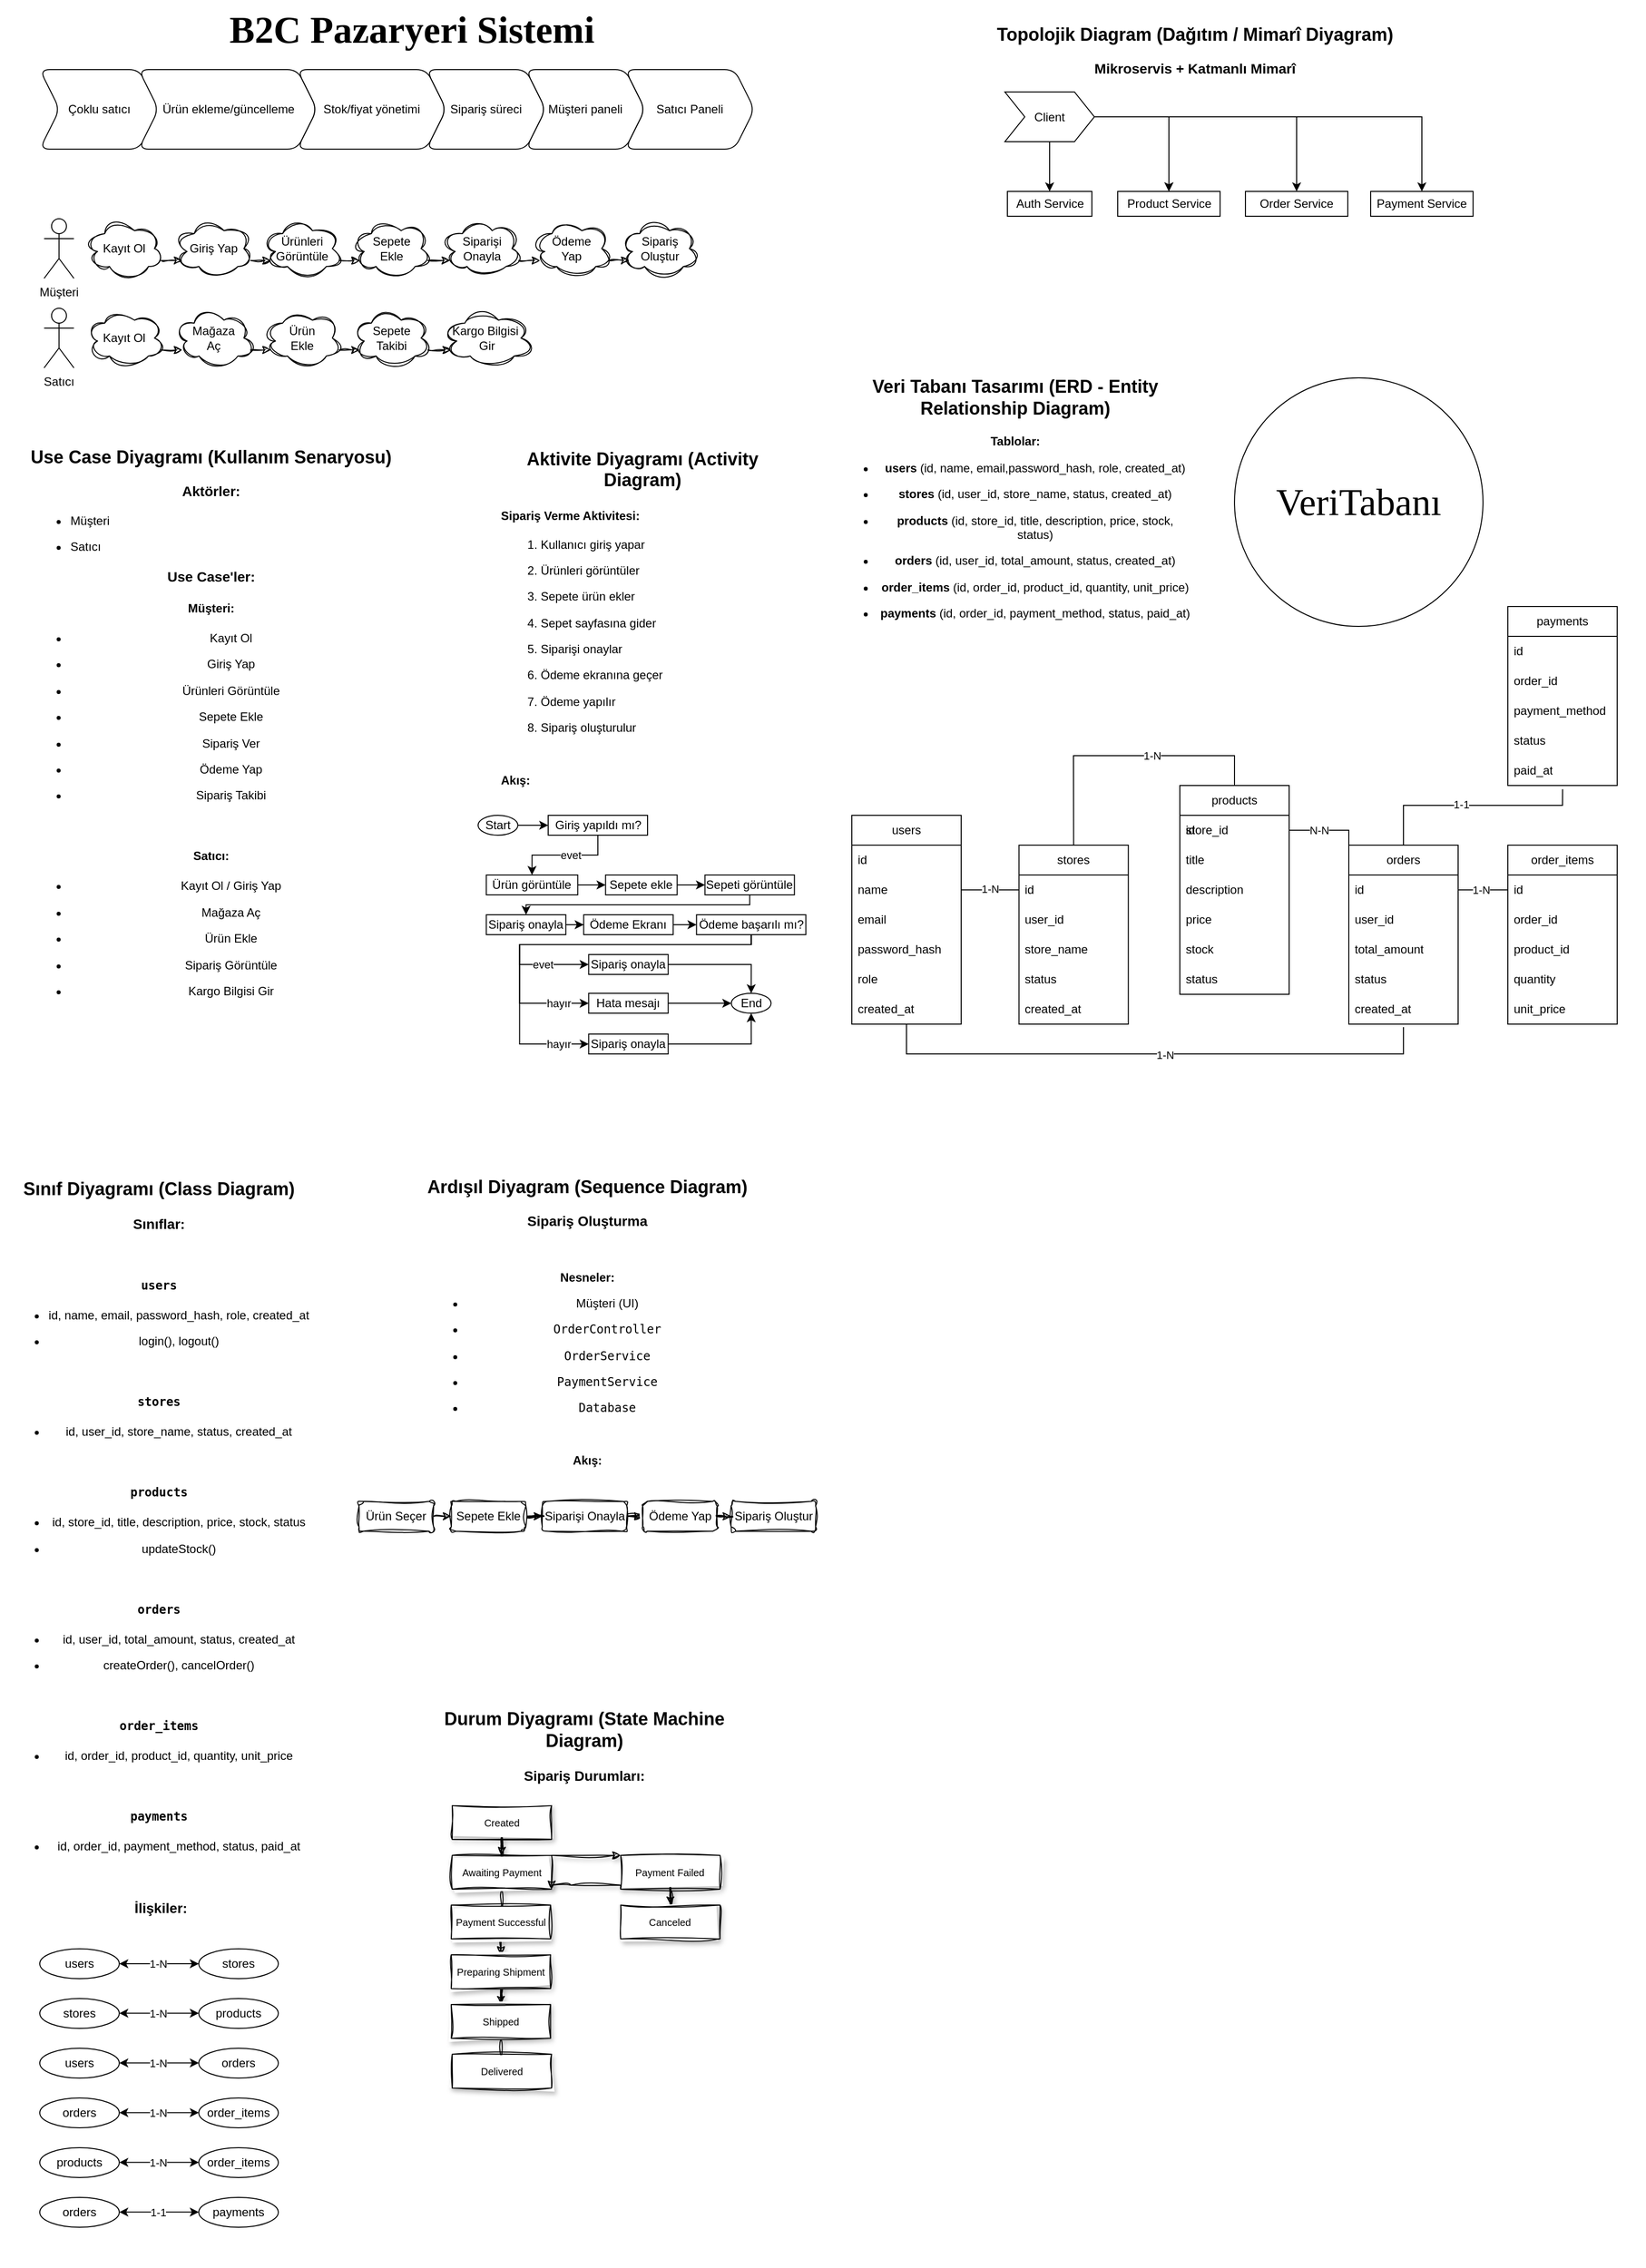 <mxfile version="27.2.0">
  <diagram name="Sayfa -1" id="_KTKGIGH4owa7_KtDede">
    <mxGraphModel dx="3007" dy="1763" grid="1" gridSize="10" guides="1" tooltips="1" connect="1" arrows="1" fold="1" page="1" pageScale="1" pageWidth="827" pageHeight="1169" background="light-dark(#FFFFFF,#1A1A1A)" math="0" shadow="0" adaptiveColors="auto">
      <root>
        <mxCell id="0" />
        <mxCell id="1" parent="0" />
        <mxCell id="8RPmQCgvkoOP3N8Lu9jN-14" value="&lt;br&gt;&lt;h2 data-end=&quot;1658&quot; data-start=&quot;1589&quot;&gt; &lt;strong data-end=&quot;1658&quot; data-start=&quot;1598&quot;&gt;Veri Tabanı Tasarımı (ERD - Entity Relationship Diagram)&lt;/strong&gt;&lt;/h2&gt;&lt;p data-end=&quot;1720&quot; data-start=&quot;1660&quot;&gt;&lt;strong style=&quot;background-color: transparent; color: light-dark(rgb(0, 0, 0), rgb(255, 255, 255));&quot; data-end=&quot;1742&quot; data-start=&quot;1722&quot;&gt;Tablolar:&lt;/strong&gt;&lt;/p&gt;&lt;ul data-end=&quot;2015&quot; data-start=&quot;1744&quot;&gt;&lt;li data-end=&quot;1779&quot; data-start=&quot;1744&quot;&gt;&lt;p data-end=&quot;1779&quot; data-start=&quot;1746&quot;&gt;&lt;strong data-end=&quot;1755&quot; data-start=&quot;1746&quot;&gt;users&lt;/strong&gt; (id, name, email,password_hash, role, created_at)&lt;/p&gt;&lt;/li&gt;&lt;li data-end=&quot;1779&quot; data-start=&quot;1744&quot;&gt;&lt;p data-end=&quot;1779&quot; data-start=&quot;1746&quot;&gt;&lt;strong style=&quot;background-color: transparent; color: light-dark(rgb(0, 0, 0), rgb(255, 255, 255));&quot; data-end=&quot;1947&quot; data-start=&quot;1937&quot;&gt;stores&lt;/strong&gt;&lt;span style=&quot;background-color: transparent; color: light-dark(rgb(0, 0, 0), rgb(255, 255, 255));&quot;&gt;&amp;nbsp;(id, user_id, store_name, status, created_at)&lt;/span&gt;&lt;/p&gt;&lt;/li&gt;&lt;li data-end=&quot;1779&quot; data-start=&quot;1744&quot;&gt;&lt;p data-end=&quot;1779&quot; data-start=&quot;1746&quot;&gt;&lt;strong style=&quot;background-color: transparent; color: light-dark(rgb(0, 0, 0), rgb(255, 255, 255));&quot; data-end=&quot;1794&quot; data-start=&quot;1782&quot;&gt;products&lt;/strong&gt;&lt;span style=&quot;background-color: transparent; color: light-dark(rgb(0, 0, 0), rgb(255, 255, 255));&quot;&gt;&amp;nbsp;(id, store_id, title, description, price, stock, status)&lt;/span&gt;&lt;/p&gt;&lt;/li&gt;&lt;li data-end=&quot;1779&quot; data-start=&quot;1744&quot;&gt;&lt;p data-end=&quot;1779&quot; data-start=&quot;1746&quot;&gt;&lt;strong style=&quot;background-color: transparent; color: light-dark(rgb(0, 0, 0), rgb(255, 255, 255));&quot; data-end=&quot;1844&quot; data-start=&quot;1834&quot;&gt;orders&lt;/strong&gt;&lt;span style=&quot;background-color: transparent; color: light-dark(rgb(0, 0, 0), rgb(255, 255, 255));&quot;&gt;&amp;nbsp;(id, user_id, total_amount, status, created_at)&lt;/span&gt;&lt;/p&gt;&lt;/li&gt;&lt;li data-end=&quot;1779&quot; data-start=&quot;1744&quot;&gt;&lt;p data-end=&quot;1779&quot; data-start=&quot;1746&quot;&gt;&lt;strong style=&quot;background-color: transparent; color: light-dark(rgb(0, 0, 0), rgb(255, 255, 255));&quot; data-end=&quot;1897&quot; data-start=&quot;1882&quot;&gt;order_items&lt;/strong&gt;&lt;span style=&quot;background-color: transparent; color: light-dark(rgb(0, 0, 0), rgb(255, 255, 255));&quot;&gt; (id, order_id, product_id, quantity, unit_price)&lt;/span&gt;&lt;/p&gt;&lt;/li&gt;&lt;li data-end=&quot;1779&quot; data-start=&quot;1744&quot;&gt;&lt;strong style=&quot;background-color: transparent; color: light-dark(rgb(0, 0, 0), rgb(255, 255, 255));&quot; data-end=&quot;1982&quot; data-start=&quot;1970&quot;&gt;payments&lt;/strong&gt;&lt;span style=&quot;background-color: transparent; color: light-dark(rgb(0, 0, 0), rgb(255, 255, 255));&quot;&gt; (id, order_id, payment_method, status, paid_at)&lt;/span&gt;&lt;/li&gt;&lt;/ul&gt;&lt;div&gt;&lt;br&gt;&lt;/div&gt;" style="text;html=1;align=center;verticalAlign=middle;whiteSpace=wrap;rounded=0;labelBackgroundColor=none;" parent="1" vertex="1">
          <mxGeometry x="841.19" y="330" width="358.81" height="340" as="geometry" />
        </mxCell>
        <UserObject label="&lt;h2 style=&quot;text-align: center;&quot; data-start=&quot;2022&quot; data-end=&quot;2080&quot;&gt;&lt;strong data-start=&quot;2031&quot; data-end=&quot;2080&quot;&gt;Topolojik Diagram (Dağıtım / Mimarî Diyagram)&lt;/strong&gt;&lt;/h2&gt;&lt;h3 style=&quot;text-align: center;&quot; data-start=&quot;2168&quot; data-end=&quot;2211&quot;&gt;Mikroservis + Katmanlı Mimarî&lt;/h3&gt;" id="8RPmQCgvkoOP3N8Lu9jN-17">
          <mxCell style="text;whiteSpace=wrap;html=1;labelBackgroundColor=none;rounded=0;" parent="1" vertex="1">
            <mxGeometry x="1000" y="2.5" width="466.38" height="90" as="geometry" />
          </mxCell>
        </UserObject>
        <mxCell id="8RPmQCgvkoOP3N8Lu9jN-21" value="&lt;h2 data-end=&quot;366&quot; data-start=&quot;314&quot;&gt;&lt;strong data-end=&quot;366&quot; data-start=&quot;323&quot;&gt;Use Case Diyagramı (Kullanım Senaryosu)&lt;/strong&gt;&lt;/h2&gt;&lt;h3 data-end=&quot;475&quot; data-start=&quot;459&quot;&gt;Aktörler:&lt;/h3&gt;&lt;ul data-end=&quot;502&quot; data-start=&quot;476&quot;&gt;&lt;li data-end=&quot;485&quot; data-start=&quot;476&quot;&gt;&lt;p style=&quot;text-align: left;&quot; data-end=&quot;485&quot; data-start=&quot;478&quot;&gt;Müşteri&lt;/p&gt;&lt;/li&gt;&lt;li data-end=&quot;485&quot; data-start=&quot;476&quot;&gt;&lt;p style=&quot;text-align: left;&quot; data-end=&quot;485&quot; data-start=&quot;478&quot;&gt;&lt;span style=&quot;background-color: transparent; color: light-dark(rgb(0, 0, 0), rgb(255, 255, 255));&quot;&gt;Satıcı&lt;/span&gt;&lt;/p&gt;&lt;/li&gt;&lt;/ul&gt;&lt;h3 data-end=&quot;523&quot; data-start=&quot;504&quot;&gt;Use Case&#39;ler:&lt;/h3&gt;&lt;h4 data-end=&quot;537&quot; data-start=&quot;524&quot;&gt;Müşteri:&lt;/h4&gt;&lt;ul data-end=&quot;638&quot; data-start=&quot;538&quot;&gt;&lt;li data-end=&quot;548&quot; data-start=&quot;538&quot;&gt;&lt;p data-end=&quot;548&quot; data-start=&quot;540&quot;&gt;Kayıt Ol&lt;/p&gt;&lt;/li&gt;&lt;li data-end=&quot;548&quot; data-start=&quot;538&quot;&gt;&lt;p data-end=&quot;548&quot; data-start=&quot;540&quot;&gt;&lt;span style=&quot;background-color: transparent; color: light-dark(rgb(0, 0, 0), rgb(255, 255, 255));&quot;&gt;Giriş Yap&lt;/span&gt;&lt;/p&gt;&lt;/li&gt;&lt;li data-end=&quot;560&quot; data-start=&quot;549&quot;&gt;&lt;span style=&quot;background-color: transparent; color: light-dark(rgb(0, 0, 0), rgb(255, 255, 255));&quot;&gt;Ürünleri Görüntüle&lt;/span&gt;&lt;/li&gt;&lt;li data-end=&quot;595&quot; data-start=&quot;582&quot;&gt;&lt;p data-end=&quot;595&quot; data-start=&quot;584&quot;&gt;Sepete Ekle&lt;/p&gt;&lt;/li&gt;&lt;li data-end=&quot;609&quot; data-start=&quot;596&quot;&gt;&lt;p data-end=&quot;609&quot; data-start=&quot;598&quot;&gt;Sipariş Ver&lt;/p&gt;&lt;/li&gt;&lt;li data-end=&quot;621&quot; data-start=&quot;610&quot;&gt;&lt;p data-end=&quot;621&quot; data-start=&quot;612&quot;&gt;Ödeme Yap&lt;/p&gt;&lt;/li&gt;&lt;li data-end=&quot;638&quot; data-start=&quot;622&quot;&gt;&lt;p data-end=&quot;638&quot; data-start=&quot;624&quot;&gt;Sipariş Takibi&lt;/p&gt;&lt;/li&gt;&lt;/ul&gt;&lt;h4 data-end=&quot;652&quot; data-start=&quot;640&quot;&gt;&lt;br&gt;&lt;/h4&gt;&lt;h4 data-end=&quot;652&quot; data-start=&quot;640&quot;&gt;Satıcı:&lt;/h4&gt;&lt;ul data-end=&quot;739&quot; data-start=&quot;653&quot;&gt;&lt;li data-end=&quot;675&quot; data-start=&quot;653&quot;&gt;&lt;p data-end=&quot;675&quot; data-start=&quot;655&quot;&gt;Kayıt Ol / Giriş Yap&lt;/p&gt;&lt;/li&gt;&lt;li data-end=&quot;687&quot; data-start=&quot;676&quot;&gt;&lt;p data-end=&quot;687&quot; data-start=&quot;678&quot;&gt;Mağaza Aç&lt;/p&gt;&lt;/li&gt;&lt;li data-end=&quot;699&quot; data-start=&quot;688&quot;&gt;&lt;p data-end=&quot;699&quot; data-start=&quot;690&quot;&gt;Ürün Ekle&lt;/p&gt;&lt;/li&gt;&lt;li data-end=&quot;719&quot; data-start=&quot;700&quot;&gt;&lt;p data-end=&quot;719&quot; data-start=&quot;702&quot;&gt;Sipariş Görüntüle&lt;/p&gt;&lt;/li&gt;&lt;li data-end=&quot;739&quot; data-start=&quot;720&quot;&gt;&lt;p data-end=&quot;739&quot; data-start=&quot;722&quot;&gt;Kargo Bilgisi Gir&lt;/p&gt;&lt;/li&gt;&lt;/ul&gt;" style="text;html=1;align=center;verticalAlign=middle;whiteSpace=wrap;rounded=0;labelBackgroundColor=none;" parent="1" vertex="1">
          <mxGeometry x="-1.221e-15" y="420" width="422.95" height="610" as="geometry" />
        </mxCell>
        <UserObject label="&lt;div style=&quot;text-align: center;&quot;&gt;&lt;br&gt;&lt;/div&gt;&lt;h2 style=&quot;text-align: center;&quot; data-end=&quot;1057&quot; data-start=&quot;1007&quot;&gt;&lt;strong data-end=&quot;1057&quot; data-start=&quot;1016&quot;&gt;Aktivite Diyagramı (Activity Diagram)&lt;/strong&gt;&lt;/h2&gt;&lt;h3 style=&quot;&quot; data-end=&quot;1071&quot; data-start=&quot;1059&quot;&gt;&lt;span style=&quot;background-color: transparent; color: light-dark(rgb(0, 0, 0), rgb(255, 255, 255)); font-size: 12px;&quot;&gt;Sipariş Verme Aktivitesi:&lt;/span&gt;&lt;/h3&gt;&lt;ol data-end=&quot;1375&quot; data-start=&quot;1198&quot;&gt;&lt;li data-end=&quot;1222&quot; data-start=&quot;1198&quot;&gt;&lt;p data-end=&quot;1222&quot; data-start=&quot;1201&quot;&gt;Kullanıcı giriş yapar&lt;/p&gt;&lt;/li&gt;&lt;li data-end=&quot;1245&quot; data-start=&quot;1223&quot;&gt;&lt;p data-end=&quot;1245&quot; data-start=&quot;1226&quot;&gt;Ürünleri görüntüler&lt;/p&gt;&lt;/li&gt;&lt;li data-end=&quot;1266&quot; data-start=&quot;1246&quot;&gt;&lt;p data-end=&quot;1266&quot; data-start=&quot;1249&quot;&gt;Sepete ürün ekler&lt;/p&gt;&lt;/li&gt;&lt;li data-end=&quot;1291&quot; data-start=&quot;1267&quot;&gt;&lt;p data-end=&quot;1291&quot; data-start=&quot;1270&quot;&gt;Sepet sayfasına gider&lt;/p&gt;&lt;/li&gt;&lt;li data-end=&quot;1311&quot; data-start=&quot;1292&quot;&gt;&lt;p data-end=&quot;1311&quot; data-start=&quot;1295&quot;&gt;Siparişi onaylar&lt;/p&gt;&lt;/li&gt;&lt;li data-end=&quot;1335&quot; data-start=&quot;1312&quot;&gt;&lt;p data-end=&quot;1335&quot; data-start=&quot;1315&quot;&gt;Ödeme ekranına geçer&lt;/p&gt;&lt;/li&gt;&lt;li data-end=&quot;1352&quot; data-start=&quot;1336&quot;&gt;&lt;p data-end=&quot;1352&quot; data-start=&quot;1339&quot;&gt;Ödeme yapılır&lt;/p&gt;&lt;/li&gt;&lt;li data-end=&quot;1375&quot; data-start=&quot;1353&quot;&gt;&lt;p data-end=&quot;1375&quot; data-start=&quot;1356&quot;&gt;Sipariş oluşturulur&lt;/p&gt;&lt;br&gt;&lt;/li&gt;&lt;/ol&gt;&lt;p data-end=&quot;1385&quot; data-start=&quot;1377&quot;&gt;&lt;b&gt;Akış:&lt;/b&gt;&lt;/p&gt;&lt;div&gt;&lt;br&gt;&lt;/div&gt;" id="8RPmQCgvkoOP3N8Lu9jN-22">
          <mxCell style="text;html=1;align=left;verticalAlign=middle;whiteSpace=wrap;rounded=0;labelBackgroundColor=none;" parent="1" vertex="1">
            <mxGeometry x="500.75" y="440" width="287" height="360" as="geometry" />
          </mxCell>
        </UserObject>
        <mxCell id="8RPmQCgvkoOP3N8Lu9jN-24" value="&lt;br&gt;&lt;h2 data-end=&quot;1760&quot; data-start=&quot;1716&quot;&gt;&lt;strong data-end=&quot;1760&quot; data-start=&quot;1725&quot;&gt;Sınıf Diyagramı (Class Diagram)&lt;/strong&gt;&lt;/h2&gt;&lt;h3 data-end=&quot;1883&quot; data-start=&quot;1861&quot;&gt;Sınıflar:&lt;/h3&gt;&lt;h4 data-end=&quot;1895&quot; data-start=&quot;1884&quot;&gt;&lt;code data-end=&quot;1895&quot; data-start=&quot;1889&quot;&gt;&lt;br&gt;&lt;/code&gt;&lt;/h4&gt;&lt;h4 data-end=&quot;1895&quot; data-start=&quot;1884&quot;&gt;&lt;code data-end=&quot;1895&quot; data-start=&quot;1889&quot;&gt;users&lt;/code&gt;&lt;/h4&gt;&lt;ul data-end=&quot;1949&quot; data-start=&quot;1896&quot;&gt;&lt;li data-end=&quot;1929&quot; data-start=&quot;1896&quot;&gt;&lt;p data-end=&quot;1929&quot; data-start=&quot;1898&quot;&gt;id, name, email, password_hash, role, created_at&lt;/p&gt;&lt;/li&gt;&lt;li data-end=&quot;1949&quot; data-start=&quot;1930&quot;&gt;&lt;p data-end=&quot;1949&quot; data-start=&quot;1932&quot;&gt;login(), logout()&lt;/p&gt;&lt;/li&gt;&lt;/ul&gt;&lt;h4 data-end=&quot;2159&quot; data-start=&quot;2147&quot;&gt;&lt;code data-end=&quot;2159&quot; data-start=&quot;2152&quot;&gt;&lt;br&gt;&lt;/code&gt;&lt;/h4&gt;&lt;h4 data-end=&quot;2159&quot; data-start=&quot;2147&quot;&gt;&lt;code data-end=&quot;2159&quot; data-start=&quot;2152&quot;&gt;stores&lt;/code&gt;&lt;/h4&gt;&lt;h4 data-end=&quot;1965&quot; data-start=&quot;1951&quot;&gt;&lt;code data-end=&quot;1965&quot; data-start=&quot;1956&quot;&gt;&lt;ul style=&quot;font-family: Helvetica; font-weight: 400;&quot; data-end=&quot;2198&quot; data-start=&quot;2160&quot;&gt;&lt;li data-end=&quot;2198&quot; data-start=&quot;2160&quot;&gt;&lt;p data-end=&quot;2198&quot; data-start=&quot;2162&quot;&gt;id, user_id, store_name, status, created_at&lt;/p&gt;&lt;/li&gt;&lt;/ul&gt;&lt;/code&gt;&lt;/h4&gt;&lt;h4 data-end=&quot;1965&quot; data-start=&quot;1951&quot;&gt;&lt;code data-end=&quot;1965&quot; data-start=&quot;1956&quot;&gt;&lt;br&gt;&lt;/code&gt;&lt;/h4&gt;&lt;h4 data-end=&quot;1965&quot; data-start=&quot;1951&quot;&gt;&lt;code data-end=&quot;1965&quot; data-start=&quot;1956&quot;&gt;products&lt;/code&gt;&lt;/h4&gt;&lt;ul data-end=&quot;2019&quot; data-start=&quot;1966&quot;&gt;&lt;li data-end=&quot;2003&quot; data-start=&quot;1966&quot;&gt;&lt;p data-end=&quot;2003&quot; data-start=&quot;1968&quot;&gt;id, store_id, title, description, price, stock, status&lt;/p&gt;&lt;/li&gt;&lt;li data-end=&quot;2019&quot; data-start=&quot;2004&quot;&gt;&lt;p data-end=&quot;2019&quot; data-start=&quot;2006&quot;&gt;updateStock()&lt;/p&gt;&lt;/li&gt;&lt;/ul&gt;&lt;h4 data-end=&quot;2033&quot; data-start=&quot;2021&quot;&gt;&lt;code data-end=&quot;2033&quot; data-start=&quot;2026&quot;&gt;&lt;br&gt;&lt;/code&gt;&lt;/h4&gt;&lt;h4 data-end=&quot;2033&quot; data-start=&quot;2021&quot;&gt;&lt;font face=&quot;monospace&quot;&gt;orders&lt;/font&gt;&lt;/h4&gt;&lt;ul data-end=&quot;2096&quot; data-start=&quot;2034&quot;&gt;&lt;li data-end=&quot;2065&quot; data-start=&quot;2034&quot;&gt;&lt;p data-end=&quot;2065&quot; data-start=&quot;2036&quot;&gt;id, user_id, total_amount, status, created_at&lt;/p&gt;&lt;/li&gt;&lt;li data-end=&quot;2096&quot; data-start=&quot;2066&quot;&gt;&lt;p data-end=&quot;2096&quot; data-start=&quot;2068&quot;&gt;createOrder(), cancelOrder()&lt;/p&gt;&lt;/li&gt;&lt;/ul&gt;&lt;h4 data-end=&quot;2114&quot; data-start=&quot;2098&quot;&gt;&lt;code data-end=&quot;2114&quot; data-start=&quot;2103&quot;&gt;&lt;br&gt;&lt;/code&gt;&lt;/h4&gt;&lt;h4 data-end=&quot;2114&quot; data-start=&quot;2098&quot;&gt;&lt;font face=&quot;monospace&quot;&gt;order_items&lt;/font&gt;&lt;/h4&gt;&lt;ul data-end=&quot;2145&quot; data-start=&quot;2115&quot;&gt;&lt;li data-end=&quot;2145&quot; data-start=&quot;2115&quot;&gt;&lt;p data-end=&quot;2145&quot; data-start=&quot;2117&quot;&gt;id, order_id, product_id, quantity, unit_price&lt;/p&gt;&lt;/li&gt;&lt;/ul&gt;&lt;h4 data-end=&quot;2114&quot; data-start=&quot;2098&quot;&gt;&lt;font face=&quot;monospace&quot;&gt;&lt;br&gt;&lt;/font&gt;&lt;/h4&gt;&lt;h4 data-end=&quot;2114&quot; data-start=&quot;2098&quot;&gt;&lt;font face=&quot;monospace&quot;&gt;payments&lt;/font&gt;&lt;/h4&gt;&lt;h4 data-end=&quot;2159&quot; data-start=&quot;2147&quot;&gt;&lt;code data-end=&quot;2159&quot; data-start=&quot;2152&quot;&gt;&lt;ul style=&quot;font-family: Helvetica; font-weight: 400;&quot; data-end=&quot;2145&quot; data-start=&quot;2115&quot;&gt;&lt;li data-end=&quot;2145&quot; data-start=&quot;2115&quot;&gt;&lt;p data-end=&quot;2145&quot; data-start=&quot;2117&quot;&gt;id, order_id, payment_method, status, paid_at&lt;/p&gt;&lt;/li&gt;&lt;/ul&gt;&lt;/code&gt;&lt;/h4&gt;&lt;h4 data-end=&quot;2159&quot; data-start=&quot;2147&quot;&gt;&lt;br&gt;&lt;/h4&gt;&lt;h3 data-end=&quot;2217&quot; data-start=&quot;2200&quot;&gt;&amp;nbsp;İlişkiler:&lt;/h3&gt;&lt;div&gt;&lt;br&gt;&lt;/div&gt;" style="text;html=1;align=center;verticalAlign=middle;whiteSpace=wrap;rounded=0;labelBackgroundColor=none;" parent="1" vertex="1">
          <mxGeometry y="1170" width="318" height="771" as="geometry" />
        </mxCell>
        <mxCell id="8RPmQCgvkoOP3N8Lu9jN-25" value="&lt;br&gt;&lt;h2 data-end=&quot;2506&quot; data-start=&quot;2459&quot;&gt;&lt;strong data-end=&quot;2506&quot; data-start=&quot;2467&quot;&gt;Ardışıl Diyagram (Sequence Diagram)&lt;/strong&gt;&lt;/h2&gt;&lt;h3 data-end=&quot;2623&quot; data-start=&quot;2592&quot;&gt;Sipariş Oluşturma&lt;/h3&gt;&lt;br&gt;&lt;p data-end=&quot;2637&quot; data-start=&quot;2624&quot;&gt;&lt;strong data-end=&quot;2637&quot; data-start=&quot;2624&quot;&gt;Nesneler:&lt;/strong&gt;&lt;/p&gt;&lt;ul data-end=&quot;2721&quot; data-start=&quot;2638&quot;&gt;&lt;li data-end=&quot;2652&quot; data-start=&quot;2638&quot;&gt;&lt;p data-end=&quot;2652&quot; data-start=&quot;2640&quot;&gt;Müşteri (UI)&lt;/p&gt;&lt;/li&gt;&lt;li data-end=&quot;2672&quot; data-start=&quot;2653&quot;&gt;&lt;p data-end=&quot;2672&quot; data-start=&quot;2655&quot;&gt;&lt;code data-end=&quot;2672&quot; data-start=&quot;2655&quot;&gt;OrderController&lt;/code&gt;&lt;/p&gt;&lt;/li&gt;&lt;li data-end=&quot;2689&quot; data-start=&quot;2673&quot;&gt;&lt;p data-end=&quot;2689&quot; data-start=&quot;2675&quot;&gt;&lt;code data-end=&quot;2689&quot; data-start=&quot;2675&quot;&gt;OrderService&lt;/code&gt;&lt;/p&gt;&lt;/li&gt;&lt;li data-end=&quot;2708&quot; data-start=&quot;2690&quot;&gt;&lt;p data-end=&quot;2708&quot; data-start=&quot;2692&quot;&gt;&lt;code data-end=&quot;2708&quot; data-start=&quot;2692&quot;&gt;PaymentService&lt;/code&gt;&lt;/p&gt;&lt;/li&gt;&lt;li data-end=&quot;2721&quot; data-start=&quot;2709&quot;&gt;&lt;p data-end=&quot;2721&quot; data-start=&quot;2711&quot;&gt;&lt;code data-end=&quot;2721&quot; data-start=&quot;2711&quot;&gt;Database&lt;/code&gt;&lt;/p&gt;&lt;/li&gt;&lt;/ul&gt;&lt;p data-end=&quot;2731&quot; data-start=&quot;2723&quot;&gt;&lt;br&gt;&lt;/p&gt;&lt;p data-end=&quot;2731&quot; data-start=&quot;2723&quot;&gt;&lt;b&gt;Akış:&lt;/b&gt;&lt;/p&gt;" style="text;html=1;align=center;verticalAlign=middle;whiteSpace=wrap;rounded=0;labelBackgroundColor=none;" parent="1" vertex="1">
          <mxGeometry x="399.88" y="1170" width="380" height="301" as="geometry" />
        </mxCell>
        <UserObject label="&lt;br&gt;&lt;h2 data-end=&quot;3157&quot; data-start=&quot;3105&quot;&gt;&lt;strong data-end=&quot;3157&quot; data-start=&quot;3114&quot;&gt;Durum Diyagramı (State Machine Diagram)&lt;/strong&gt;&lt;/h2&gt;&lt;h3 data-end=&quot;3283&quot; data-start=&quot;3252&quot;&gt;Sipariş Durumları:&lt;/h3&gt;&lt;div&gt;&lt;br&gt;&lt;/div&gt;" id="8RPmQCgvkoOP3N8Lu9jN-26">
          <mxCell style="text;html=1;align=center;verticalAlign=middle;whiteSpace=wrap;rounded=0;labelBackgroundColor=none;" parent="1" vertex="1">
            <mxGeometry x="422.07" y="1686" width="330" height="140" as="geometry" />
          </mxCell>
        </UserObject>
        <mxCell id="8RPmQCgvkoOP3N8Lu9jN-68" style="edgeStyle=orthogonalEdgeStyle;rounded=0;orthogonalLoop=1;jettySize=auto;html=1;entryX=0.5;entryY=0;entryDx=0;entryDy=0;strokeWidth=1;shadow=1;snapToPoint=0;fontSize=10;sketch=1;curveFitting=1;jiggle=2;labelBackgroundColor=none;fontColor=default;" parent="1" source="8RPmQCgvkoOP3N8Lu9jN-69" target="8RPmQCgvkoOP3N8Lu9jN-72" edge="1">
          <mxGeometry relative="1" as="geometry" />
        </mxCell>
        <mxCell id="8RPmQCgvkoOP3N8Lu9jN-69" value="Created" style="rounded=0;whiteSpace=wrap;html=1;strokeWidth=1;shadow=1;snapToPoint=0;fontSize=10;sketch=1;curveFitting=1;jiggle=2;labelBackgroundColor=none;" parent="1" vertex="1">
          <mxGeometry x="453.95" y="1816" width="100" height="34" as="geometry" />
        </mxCell>
        <mxCell id="8RPmQCgvkoOP3N8Lu9jN-70" style="edgeStyle=orthogonalEdgeStyle;rounded=0;orthogonalLoop=1;jettySize=auto;html=1;entryX=0.5;entryY=0;entryDx=0;entryDy=0;strokeWidth=1;shadow=1;snapToPoint=0;fontSize=10;sketch=1;curveFitting=1;jiggle=2;labelBackgroundColor=none;fontColor=default;" parent="1" source="8RPmQCgvkoOP3N8Lu9jN-72" target="8RPmQCgvkoOP3N8Lu9jN-74" edge="1">
          <mxGeometry relative="1" as="geometry" />
        </mxCell>
        <mxCell id="8RPmQCgvkoOP3N8Lu9jN-71" style="edgeStyle=orthogonalEdgeStyle;rounded=0;orthogonalLoop=1;jettySize=auto;html=1;exitX=1;exitY=0;exitDx=0;exitDy=0;entryX=0;entryY=0;entryDx=0;entryDy=0;sketch=1;curveFitting=1;jiggle=2;shadow=1;labelBackgroundColor=none;fontColor=default;" parent="1" source="8RPmQCgvkoOP3N8Lu9jN-72" target="8RPmQCgvkoOP3N8Lu9jN-82" edge="1">
          <mxGeometry relative="1" as="geometry">
            <Array as="points">
              <mxPoint x="554.45" y="1866" />
            </Array>
          </mxGeometry>
        </mxCell>
        <mxCell id="8RPmQCgvkoOP3N8Lu9jN-72" value="Awaiting Payment" style="rounded=0;whiteSpace=wrap;html=1;strokeWidth=1;shadow=1;snapToPoint=0;fontSize=10;sketch=1;curveFitting=1;jiggle=2;labelBackgroundColor=none;" parent="1" vertex="1">
          <mxGeometry x="453.95" y="1866" width="100" height="34" as="geometry" />
        </mxCell>
        <mxCell id="8RPmQCgvkoOP3N8Lu9jN-73" style="edgeStyle=orthogonalEdgeStyle;rounded=0;orthogonalLoop=1;jettySize=auto;html=1;entryX=0.5;entryY=0;entryDx=0;entryDy=0;strokeWidth=1;shadow=1;snapToPoint=0;fontSize=10;sketch=1;curveFitting=1;jiggle=2;labelBackgroundColor=none;fontColor=default;" parent="1" source="8RPmQCgvkoOP3N8Lu9jN-74" target="8RPmQCgvkoOP3N8Lu9jN-76" edge="1">
          <mxGeometry relative="1" as="geometry" />
        </mxCell>
        <mxCell id="8RPmQCgvkoOP3N8Lu9jN-74" value="Payment Successful" style="rounded=0;whiteSpace=wrap;html=1;strokeWidth=1;shadow=1;snapToPoint=0;fontSize=10;sketch=1;curveFitting=1;jiggle=2;labelBackgroundColor=none;" parent="1" vertex="1">
          <mxGeometry x="452.95" y="1916" width="100" height="34" as="geometry" />
        </mxCell>
        <mxCell id="8RPmQCgvkoOP3N8Lu9jN-75" style="edgeStyle=orthogonalEdgeStyle;rounded=0;orthogonalLoop=1;jettySize=auto;html=1;entryX=0.5;entryY=0;entryDx=0;entryDy=0;strokeWidth=1;shadow=1;snapToPoint=0;fontSize=10;sketch=1;curveFitting=1;jiggle=2;labelBackgroundColor=none;fontColor=default;" parent="1" source="8RPmQCgvkoOP3N8Lu9jN-76" target="8RPmQCgvkoOP3N8Lu9jN-78" edge="1">
          <mxGeometry relative="1" as="geometry" />
        </mxCell>
        <mxCell id="8RPmQCgvkoOP3N8Lu9jN-76" value="Preparing Shipment" style="rounded=0;whiteSpace=wrap;html=1;strokeWidth=1;shadow=1;snapToPoint=0;fontSize=10;sketch=1;curveFitting=1;jiggle=2;labelBackgroundColor=none;" parent="1" vertex="1">
          <mxGeometry x="452.95" y="1966" width="100" height="34" as="geometry" />
        </mxCell>
        <mxCell id="8RPmQCgvkoOP3N8Lu9jN-77" style="edgeStyle=orthogonalEdgeStyle;rounded=0;orthogonalLoop=1;jettySize=auto;html=1;entryX=0.5;entryY=0;entryDx=0;entryDy=0;strokeWidth=1;shadow=1;snapToPoint=0;fontSize=10;sketch=1;curveFitting=1;jiggle=2;labelBackgroundColor=none;fontColor=default;" parent="1" source="8RPmQCgvkoOP3N8Lu9jN-78" target="8RPmQCgvkoOP3N8Lu9jN-79" edge="1">
          <mxGeometry relative="1" as="geometry" />
        </mxCell>
        <mxCell id="8RPmQCgvkoOP3N8Lu9jN-78" value="Shipped" style="rounded=0;whiteSpace=wrap;html=1;strokeWidth=1;shadow=1;snapToPoint=0;fontSize=10;sketch=1;curveFitting=1;jiggle=2;labelBackgroundColor=none;" parent="1" vertex="1">
          <mxGeometry x="452.95" y="2016" width="100" height="34" as="geometry" />
        </mxCell>
        <mxCell id="8RPmQCgvkoOP3N8Lu9jN-79" value="Delivered" style="rounded=0;whiteSpace=wrap;html=1;strokeWidth=1;shadow=1;snapToPoint=0;fontSize=10;sketch=1;curveFitting=1;jiggle=2;labelBackgroundColor=none;" parent="1" vertex="1">
          <mxGeometry x="453.95" y="2066" width="100" height="34" as="geometry" />
        </mxCell>
        <mxCell id="8RPmQCgvkoOP3N8Lu9jN-80" style="edgeStyle=orthogonalEdgeStyle;rounded=0;orthogonalLoop=1;jettySize=auto;html=1;exitX=0;exitY=1;exitDx=0;exitDy=0;entryX=1;entryY=1;entryDx=0;entryDy=0;sketch=1;curveFitting=1;jiggle=2;shadow=1;labelBackgroundColor=none;fontColor=default;" parent="1" source="8RPmQCgvkoOP3N8Lu9jN-82" target="8RPmQCgvkoOP3N8Lu9jN-72" edge="1">
          <mxGeometry relative="1" as="geometry">
            <Array as="points">
              <mxPoint x="573.45" y="1896" />
              <mxPoint x="573.45" y="1896" />
            </Array>
          </mxGeometry>
        </mxCell>
        <mxCell id="8RPmQCgvkoOP3N8Lu9jN-81" style="edgeStyle=orthogonalEdgeStyle;rounded=0;orthogonalLoop=1;jettySize=auto;html=1;sketch=1;curveFitting=1;jiggle=2;shadow=1;labelBackgroundColor=none;fontColor=default;" parent="1" source="8RPmQCgvkoOP3N8Lu9jN-82" target="8RPmQCgvkoOP3N8Lu9jN-83" edge="1">
          <mxGeometry relative="1" as="geometry" />
        </mxCell>
        <mxCell id="8RPmQCgvkoOP3N8Lu9jN-82" value="Payment Failed" style="rounded=0;whiteSpace=wrap;html=1;strokeWidth=1;shadow=1;snapToPoint=0;fontSize=10;sketch=1;curveFitting=1;jiggle=2;labelBackgroundColor=none;" parent="1" vertex="1">
          <mxGeometry x="623.45" y="1866" width="100" height="34" as="geometry" />
        </mxCell>
        <mxCell id="8RPmQCgvkoOP3N8Lu9jN-83" value="Canceled" style="rounded=0;whiteSpace=wrap;html=1;strokeWidth=1;shadow=1;snapToPoint=0;fontSize=10;sketch=1;curveFitting=1;jiggle=2;labelBackgroundColor=none;" parent="1" vertex="1">
          <mxGeometry x="623.45" y="1916" width="100" height="34" as="geometry" />
        </mxCell>
        <mxCell id="8RPmQCgvkoOP3N8Lu9jN-84" value="users" style="ellipse;whiteSpace=wrap;html=1;labelBackgroundColor=none;rounded=0;" parent="1" vertex="1">
          <mxGeometry x="39" y="1960" width="80" height="30" as="geometry" />
        </mxCell>
        <mxCell id="8RPmQCgvkoOP3N8Lu9jN-85" value="stores" style="ellipse;whiteSpace=wrap;html=1;labelBackgroundColor=none;rounded=0;" parent="1" vertex="1">
          <mxGeometry x="199" y="1960" width="80" height="30" as="geometry" />
        </mxCell>
        <mxCell id="8RPmQCgvkoOP3N8Lu9jN-89" value="stores" style="ellipse;whiteSpace=wrap;html=1;labelBackgroundColor=none;rounded=0;" parent="1" vertex="1">
          <mxGeometry x="39" y="2010" width="80" height="30" as="geometry" />
        </mxCell>
        <mxCell id="8RPmQCgvkoOP3N8Lu9jN-90" value="products" style="ellipse;whiteSpace=wrap;html=1;labelBackgroundColor=none;rounded=0;" parent="1" vertex="1">
          <mxGeometry x="199" y="2010" width="80" height="30" as="geometry" />
        </mxCell>
        <mxCell id="8RPmQCgvkoOP3N8Lu9jN-91" value="users" style="ellipse;whiteSpace=wrap;html=1;labelBackgroundColor=none;rounded=0;" parent="1" vertex="1">
          <mxGeometry x="39" y="2060" width="80" height="30" as="geometry" />
        </mxCell>
        <mxCell id="8RPmQCgvkoOP3N8Lu9jN-92" value="orders" style="ellipse;whiteSpace=wrap;html=1;labelBackgroundColor=none;rounded=0;" parent="1" vertex="1">
          <mxGeometry x="199" y="2060" width="80" height="30" as="geometry" />
        </mxCell>
        <mxCell id="8RPmQCgvkoOP3N8Lu9jN-93" value="order_items" style="ellipse;whiteSpace=wrap;html=1;labelBackgroundColor=none;rounded=0;" parent="1" vertex="1">
          <mxGeometry x="199" y="2110" width="80" height="30" as="geometry" />
        </mxCell>
        <mxCell id="8RPmQCgvkoOP3N8Lu9jN-94" value="order_items" style="ellipse;whiteSpace=wrap;html=1;labelBackgroundColor=none;rounded=0;" parent="1" vertex="1">
          <mxGeometry x="199" y="2160" width="80" height="30" as="geometry" />
        </mxCell>
        <mxCell id="8RPmQCgvkoOP3N8Lu9jN-95" value="orders" style="ellipse;whiteSpace=wrap;html=1;labelBackgroundColor=none;rounded=0;" parent="1" vertex="1">
          <mxGeometry x="39" y="2110" width="80" height="30" as="geometry" />
        </mxCell>
        <mxCell id="8RPmQCgvkoOP3N8Lu9jN-96" value="products" style="ellipse;whiteSpace=wrap;html=1;labelBackgroundColor=none;rounded=0;" parent="1" vertex="1">
          <mxGeometry x="39" y="2160" width="80" height="30" as="geometry" />
        </mxCell>
        <mxCell id="8RPmQCgvkoOP3N8Lu9jN-104" value="" style="endArrow=classic;startArrow=classic;html=1;rounded=0;entryX=0;entryY=0.5;entryDx=0;entryDy=0;exitX=1;exitY=0.5;exitDx=0;exitDy=0;" parent="1" source="8RPmQCgvkoOP3N8Lu9jN-84" target="8RPmQCgvkoOP3N8Lu9jN-85" edge="1">
          <mxGeometry width="50" height="50" relative="1" as="geometry">
            <mxPoint x="9" y="1925" as="sourcePoint" />
            <mxPoint x="59" y="1875" as="targetPoint" />
          </mxGeometry>
        </mxCell>
        <mxCell id="8RPmQCgvkoOP3N8Lu9jN-105" value="1-N" style="edgeLabel;html=1;align=center;verticalAlign=middle;resizable=0;points=[];" parent="8RPmQCgvkoOP3N8Lu9jN-104" vertex="1" connectable="0">
          <mxGeometry x="-0.087" relative="1" as="geometry">
            <mxPoint x="2" as="offset" />
          </mxGeometry>
        </mxCell>
        <mxCell id="8RPmQCgvkoOP3N8Lu9jN-107" value="" style="endArrow=classic;startArrow=classic;html=1;rounded=0;entryX=0;entryY=0.5;entryDx=0;entryDy=0;exitX=1;exitY=0.5;exitDx=0;exitDy=0;" parent="1" edge="1">
          <mxGeometry width="50" height="50" relative="1" as="geometry">
            <mxPoint x="119" y="2024.76" as="sourcePoint" />
            <mxPoint x="199" y="2024.76" as="targetPoint" />
            <Array as="points">
              <mxPoint x="149" y="2024.76" />
            </Array>
          </mxGeometry>
        </mxCell>
        <mxCell id="8RPmQCgvkoOP3N8Lu9jN-108" value="1-N" style="edgeLabel;html=1;align=center;verticalAlign=middle;resizable=0;points=[];" parent="8RPmQCgvkoOP3N8Lu9jN-107" vertex="1" connectable="0">
          <mxGeometry x="-0.087" relative="1" as="geometry">
            <mxPoint x="2" as="offset" />
          </mxGeometry>
        </mxCell>
        <mxCell id="8RPmQCgvkoOP3N8Lu9jN-109" value="" style="endArrow=classic;startArrow=classic;html=1;rounded=0;entryX=0;entryY=0.5;entryDx=0;entryDy=0;exitX=1;exitY=0.5;exitDx=0;exitDy=0;" parent="1" edge="1">
          <mxGeometry width="50" height="50" relative="1" as="geometry">
            <mxPoint x="119" y="2074.76" as="sourcePoint" />
            <mxPoint x="199" y="2074.76" as="targetPoint" />
          </mxGeometry>
        </mxCell>
        <mxCell id="8RPmQCgvkoOP3N8Lu9jN-110" value="1-N" style="edgeLabel;html=1;align=center;verticalAlign=middle;resizable=0;points=[];" parent="8RPmQCgvkoOP3N8Lu9jN-109" vertex="1" connectable="0">
          <mxGeometry x="-0.087" relative="1" as="geometry">
            <mxPoint x="2" as="offset" />
          </mxGeometry>
        </mxCell>
        <mxCell id="8RPmQCgvkoOP3N8Lu9jN-111" value="" style="endArrow=classic;startArrow=classic;html=1;rounded=0;entryX=0;entryY=0.5;entryDx=0;entryDy=0;exitX=1;exitY=0.5;exitDx=0;exitDy=0;" parent="1" edge="1">
          <mxGeometry width="50" height="50" relative="1" as="geometry">
            <mxPoint x="119" y="2124.76" as="sourcePoint" />
            <mxPoint x="199" y="2124.76" as="targetPoint" />
          </mxGeometry>
        </mxCell>
        <mxCell id="8RPmQCgvkoOP3N8Lu9jN-112" value="1-N" style="edgeLabel;html=1;align=center;verticalAlign=middle;resizable=0;points=[];" parent="8RPmQCgvkoOP3N8Lu9jN-111" vertex="1" connectable="0">
          <mxGeometry x="-0.087" relative="1" as="geometry">
            <mxPoint x="2" as="offset" />
          </mxGeometry>
        </mxCell>
        <mxCell id="8RPmQCgvkoOP3N8Lu9jN-113" value="" style="endArrow=classic;startArrow=classic;html=1;rounded=0;entryX=0;entryY=0.5;entryDx=0;entryDy=0;exitX=1;exitY=0.5;exitDx=0;exitDy=0;" parent="1" edge="1">
          <mxGeometry width="50" height="50" relative="1" as="geometry">
            <mxPoint x="119" y="2174.76" as="sourcePoint" />
            <mxPoint x="199" y="2174.76" as="targetPoint" />
          </mxGeometry>
        </mxCell>
        <mxCell id="8RPmQCgvkoOP3N8Lu9jN-114" value="1-N" style="edgeLabel;html=1;align=center;verticalAlign=middle;resizable=0;points=[];" parent="8RPmQCgvkoOP3N8Lu9jN-113" vertex="1" connectable="0">
          <mxGeometry x="-0.087" relative="1" as="geometry">
            <mxPoint x="2" as="offset" />
          </mxGeometry>
        </mxCell>
        <mxCell id="8RPmQCgvkoOP3N8Lu9jN-118" style="edgeStyle=orthogonalEdgeStyle;rounded=0;orthogonalLoop=1;jettySize=auto;html=1;" parent="1" source="8RPmQCgvkoOP3N8Lu9jN-116" target="8RPmQCgvkoOP3N8Lu9jN-117" edge="1">
          <mxGeometry relative="1" as="geometry" />
        </mxCell>
        <mxCell id="8RPmQCgvkoOP3N8Lu9jN-116" value="Start" style="ellipse;whiteSpace=wrap;html=1;" parent="1" vertex="1">
          <mxGeometry x="480" y="820" width="40" height="20" as="geometry" />
        </mxCell>
        <mxCell id="8RPmQCgvkoOP3N8Lu9jN-134" style="edgeStyle=orthogonalEdgeStyle;rounded=0;orthogonalLoop=1;jettySize=auto;html=1;exitX=0.5;exitY=1;exitDx=0;exitDy=0;entryX=0.5;entryY=0;entryDx=0;entryDy=0;" parent="1" source="8RPmQCgvkoOP3N8Lu9jN-117" target="8RPmQCgvkoOP3N8Lu9jN-120" edge="1">
          <mxGeometry relative="1" as="geometry" />
        </mxCell>
        <mxCell id="8RPmQCgvkoOP3N8Lu9jN-135" value="evet" style="edgeLabel;html=1;align=center;verticalAlign=middle;resizable=0;points=[];" parent="8RPmQCgvkoOP3N8Lu9jN-134" vertex="1" connectable="0">
          <mxGeometry x="-0.342" y="-2" relative="1" as="geometry">
            <mxPoint x="-13" y="2" as="offset" />
          </mxGeometry>
        </mxCell>
        <mxCell id="8RPmQCgvkoOP3N8Lu9jN-117" value="Giriş yapıldı mı?" style="rounded=0;whiteSpace=wrap;html=1;" parent="1" vertex="1">
          <mxGeometry x="550.5" y="820" width="100" height="20" as="geometry" />
        </mxCell>
        <mxCell id="8RPmQCgvkoOP3N8Lu9jN-124" style="edgeStyle=orthogonalEdgeStyle;rounded=0;orthogonalLoop=1;jettySize=auto;html=1;" parent="1" source="8RPmQCgvkoOP3N8Lu9jN-120" target="8RPmQCgvkoOP3N8Lu9jN-123" edge="1">
          <mxGeometry relative="1" as="geometry" />
        </mxCell>
        <mxCell id="8RPmQCgvkoOP3N8Lu9jN-120" value="Ürün görüntüle" style="rounded=0;whiteSpace=wrap;html=1;" parent="1" vertex="1">
          <mxGeometry x="488.25" y="880" width="92" height="20" as="geometry" />
        </mxCell>
        <mxCell id="8RPmQCgvkoOP3N8Lu9jN-136" style="edgeStyle=orthogonalEdgeStyle;rounded=0;orthogonalLoop=1;jettySize=auto;html=1;entryX=0;entryY=0.5;entryDx=0;entryDy=0;" parent="1" source="8RPmQCgvkoOP3N8Lu9jN-123" target="8RPmQCgvkoOP3N8Lu9jN-125" edge="1">
          <mxGeometry relative="1" as="geometry" />
        </mxCell>
        <mxCell id="8RPmQCgvkoOP3N8Lu9jN-123" value="Sepete ekle" style="rounded=0;whiteSpace=wrap;html=1;" parent="1" vertex="1">
          <mxGeometry x="608.25" y="880" width="72" height="20" as="geometry" />
        </mxCell>
        <mxCell id="8RPmQCgvkoOP3N8Lu9jN-138" style="edgeStyle=orthogonalEdgeStyle;rounded=0;orthogonalLoop=1;jettySize=auto;html=1;entryX=0.5;entryY=0;entryDx=0;entryDy=0;" parent="1" source="8RPmQCgvkoOP3N8Lu9jN-125" target="8RPmQCgvkoOP3N8Lu9jN-128" edge="1">
          <mxGeometry relative="1" as="geometry">
            <mxPoint x="588.25" y="950" as="targetPoint" />
            <Array as="points">
              <mxPoint x="753.25" y="910" />
              <mxPoint x="528.25" y="910" />
              <mxPoint x="528.25" y="920" />
            </Array>
          </mxGeometry>
        </mxCell>
        <mxCell id="8RPmQCgvkoOP3N8Lu9jN-125" value="Sepeti görüntüle" style="rounded=0;whiteSpace=wrap;html=1;" parent="1" vertex="1">
          <mxGeometry x="708.25" y="880" width="90" height="20" as="geometry" />
        </mxCell>
        <mxCell id="8RPmQCgvkoOP3N8Lu9jN-139" style="edgeStyle=orthogonalEdgeStyle;rounded=0;orthogonalLoop=1;jettySize=auto;html=1;" parent="1" source="8RPmQCgvkoOP3N8Lu9jN-128" target="8RPmQCgvkoOP3N8Lu9jN-133" edge="1">
          <mxGeometry relative="1" as="geometry" />
        </mxCell>
        <mxCell id="8RPmQCgvkoOP3N8Lu9jN-128" value="Sipariş onayla" style="rounded=0;whiteSpace=wrap;html=1;" parent="1" vertex="1">
          <mxGeometry x="488.25" y="920" width="80" height="20" as="geometry" />
        </mxCell>
        <mxCell id="8RPmQCgvkoOP3N8Lu9jN-144" style="edgeStyle=orthogonalEdgeStyle;rounded=0;orthogonalLoop=1;jettySize=auto;html=1;entryX=0;entryY=0.5;entryDx=0;entryDy=0;" parent="1" source="8RPmQCgvkoOP3N8Lu9jN-133" target="8RPmQCgvkoOP3N8Lu9jN-143" edge="1">
          <mxGeometry relative="1" as="geometry" />
        </mxCell>
        <mxCell id="8RPmQCgvkoOP3N8Lu9jN-133" value="Ödeme Ekranı" style="rounded=0;whiteSpace=wrap;html=1;" parent="1" vertex="1">
          <mxGeometry x="586.25" y="920" width="90" height="20" as="geometry" />
        </mxCell>
        <mxCell id="8RPmQCgvkoOP3N8Lu9jN-152" style="edgeStyle=orthogonalEdgeStyle;rounded=0;orthogonalLoop=1;jettySize=auto;html=1;entryX=0;entryY=0.5;entryDx=0;entryDy=0;" parent="1" source="8RPmQCgvkoOP3N8Lu9jN-143" target="8RPmQCgvkoOP3N8Lu9jN-151" edge="1">
          <mxGeometry relative="1" as="geometry">
            <Array as="points">
              <mxPoint x="754.75" y="950" />
              <mxPoint x="521.75" y="950" />
              <mxPoint x="521.75" y="970" />
            </Array>
          </mxGeometry>
        </mxCell>
        <mxCell id="8RPmQCgvkoOP3N8Lu9jN-153" value="evet" style="edgeLabel;html=1;align=center;verticalAlign=middle;resizable=0;points=[];" parent="8RPmQCgvkoOP3N8Lu9jN-152" vertex="1" connectable="0">
          <mxGeometry x="-0.026" relative="1" as="geometry">
            <mxPoint x="-58" y="20" as="offset" />
          </mxGeometry>
        </mxCell>
        <mxCell id="8RPmQCgvkoOP3N8Lu9jN-159" style="edgeStyle=orthogonalEdgeStyle;rounded=0;orthogonalLoop=1;jettySize=auto;html=1;exitX=0.5;exitY=1;exitDx=0;exitDy=0;entryX=0;entryY=0.5;entryDx=0;entryDy=0;" parent="1" source="8RPmQCgvkoOP3N8Lu9jN-143" target="8RPmQCgvkoOP3N8Lu9jN-155" edge="1">
          <mxGeometry relative="1" as="geometry">
            <Array as="points">
              <mxPoint x="754.75" y="950" />
              <mxPoint x="521.75" y="950" />
              <mxPoint x="521.75" y="1009" />
            </Array>
          </mxGeometry>
        </mxCell>
        <mxCell id="8RPmQCgvkoOP3N8Lu9jN-161" value="hayır" style="edgeLabel;html=1;align=center;verticalAlign=middle;resizable=0;points=[];" parent="8RPmQCgvkoOP3N8Lu9jN-159" vertex="1" connectable="0">
          <mxGeometry x="0.816" y="1" relative="1" as="geometry">
            <mxPoint x="4" y="1" as="offset" />
          </mxGeometry>
        </mxCell>
        <mxCell id="8RPmQCgvkoOP3N8Lu9jN-171" style="edgeStyle=orthogonalEdgeStyle;rounded=0;orthogonalLoop=1;jettySize=auto;html=1;entryX=0;entryY=0.5;entryDx=0;entryDy=0;" parent="1" source="8RPmQCgvkoOP3N8Lu9jN-143" target="8RPmQCgvkoOP3N8Lu9jN-164" edge="1">
          <mxGeometry relative="1" as="geometry">
            <Array as="points">
              <mxPoint x="754.75" y="950" />
              <mxPoint x="521.75" y="950" />
              <mxPoint x="521.75" y="1050" />
            </Array>
          </mxGeometry>
        </mxCell>
        <mxCell id="8RPmQCgvkoOP3N8Lu9jN-172" value="hayır" style="edgeLabel;html=1;align=center;verticalAlign=middle;resizable=0;points=[];" parent="8RPmQCgvkoOP3N8Lu9jN-171" vertex="1" connectable="0">
          <mxGeometry x="0.812" relative="1" as="geometry">
            <mxPoint x="8" as="offset" />
          </mxGeometry>
        </mxCell>
        <mxCell id="8RPmQCgvkoOP3N8Lu9jN-143" value="Ödeme başarılı mı?" style="rounded=0;whiteSpace=wrap;html=1;" parent="1" vertex="1">
          <mxGeometry x="699.75" y="920" width="110" height="20" as="geometry" />
        </mxCell>
        <mxCell id="8RPmQCgvkoOP3N8Lu9jN-166" style="edgeStyle=orthogonalEdgeStyle;rounded=0;orthogonalLoop=1;jettySize=auto;html=1;entryX=0.5;entryY=0;entryDx=0;entryDy=0;" parent="1" source="8RPmQCgvkoOP3N8Lu9jN-151" target="8RPmQCgvkoOP3N8Lu9jN-165" edge="1">
          <mxGeometry relative="1" as="geometry" />
        </mxCell>
        <mxCell id="8RPmQCgvkoOP3N8Lu9jN-151" value="Sipariş onayla" style="rounded=0;whiteSpace=wrap;html=1;" parent="1" vertex="1">
          <mxGeometry x="591.25" y="960" width="80" height="20" as="geometry" />
        </mxCell>
        <mxCell id="8RPmQCgvkoOP3N8Lu9jN-168" style="edgeStyle=orthogonalEdgeStyle;rounded=0;orthogonalLoop=1;jettySize=auto;html=1;entryX=0;entryY=0.5;entryDx=0;entryDy=0;" parent="1" source="8RPmQCgvkoOP3N8Lu9jN-155" target="8RPmQCgvkoOP3N8Lu9jN-165" edge="1">
          <mxGeometry relative="1" as="geometry" />
        </mxCell>
        <mxCell id="8RPmQCgvkoOP3N8Lu9jN-155" value="Hata mesajı" style="rounded=0;whiteSpace=wrap;html=1;" parent="1" vertex="1">
          <mxGeometry x="591.25" y="999" width="80" height="20" as="geometry" />
        </mxCell>
        <mxCell id="8RPmQCgvkoOP3N8Lu9jN-170" style="edgeStyle=orthogonalEdgeStyle;rounded=0;orthogonalLoop=1;jettySize=auto;html=1;entryX=0.5;entryY=1;entryDx=0;entryDy=0;" parent="1" source="8RPmQCgvkoOP3N8Lu9jN-164" target="8RPmQCgvkoOP3N8Lu9jN-165" edge="1">
          <mxGeometry relative="1" as="geometry" />
        </mxCell>
        <mxCell id="8RPmQCgvkoOP3N8Lu9jN-164" value="Sipariş onayla" style="rounded=0;whiteSpace=wrap;html=1;" parent="1" vertex="1">
          <mxGeometry x="591.25" y="1040" width="80" height="20" as="geometry" />
        </mxCell>
        <mxCell id="8RPmQCgvkoOP3N8Lu9jN-165" value="End" style="ellipse;whiteSpace=wrap;html=1;" parent="1" vertex="1">
          <mxGeometry x="734.75" y="999" width="40" height="20" as="geometry" />
        </mxCell>
        <mxCell id="8RPmQCgvkoOP3N8Lu9jN-173" value="Müşteri" style="shape=umlActor;verticalLabelPosition=bottom;verticalAlign=top;html=1;outlineConnect=0;" parent="1" vertex="1">
          <mxGeometry x="43.37" y="220" width="30" height="60" as="geometry" />
        </mxCell>
        <mxCell id="8RPmQCgvkoOP3N8Lu9jN-177" value="Satıcı" style="shape=umlActor;verticalLabelPosition=bottom;verticalAlign=top;html=1;outlineConnect=0;" parent="1" vertex="1">
          <mxGeometry x="43.37" y="310" width="30" height="60" as="geometry" />
        </mxCell>
        <mxCell id="8RPmQCgvkoOP3N8Lu9jN-181" value="Kayıt Ol" style="ellipse;shape=cloud;whiteSpace=wrap;html=1;sketch=1;curveFitting=1;jiggle=2;" parent="1" vertex="1">
          <mxGeometry x="84.37" y="220" width="80" height="60" as="geometry" />
        </mxCell>
        <mxCell id="8RPmQCgvkoOP3N8Lu9jN-182" value="Giriş Yap" style="ellipse;shape=cloud;whiteSpace=wrap;html=1;sketch=1;curveFitting=1;jiggle=2;" parent="1" vertex="1">
          <mxGeometry x="174.37" y="220" width="80" height="60" as="geometry" />
        </mxCell>
        <mxCell id="8RPmQCgvkoOP3N8Lu9jN-183" value="Ürünleri Görüntüle" style="ellipse;shape=cloud;whiteSpace=wrap;html=1;sketch=1;curveFitting=1;jiggle=2;" parent="1" vertex="1">
          <mxGeometry x="263.37" y="220" width="80" height="60" as="geometry" />
        </mxCell>
        <mxCell id="8RPmQCgvkoOP3N8Lu9jN-184" value="Sepete &lt;br&gt;Ekle" style="ellipse;shape=cloud;whiteSpace=wrap;html=1;sketch=1;curveFitting=1;jiggle=2;" parent="1" vertex="1">
          <mxGeometry x="352.62" y="220" width="80" height="60" as="geometry" />
        </mxCell>
        <mxCell id="8RPmQCgvkoOP3N8Lu9jN-185" value="Siparişi Onayla" style="ellipse;shape=cloud;whiteSpace=wrap;html=1;sketch=1;curveFitting=1;jiggle=2;" parent="1" vertex="1">
          <mxGeometry x="444.12" y="220" width="80" height="60" as="geometry" />
        </mxCell>
        <mxCell id="8RPmQCgvkoOP3N8Lu9jN-186" value="Ödeme &lt;br&gt;Yap" style="ellipse;shape=cloud;whiteSpace=wrap;html=1;sketch=1;curveFitting=1;jiggle=2;" parent="1" vertex="1">
          <mxGeometry x="534.37" y="220" width="80" height="60" as="geometry" />
        </mxCell>
        <mxCell id="8RPmQCgvkoOP3N8Lu9jN-187" value="Sipariş Oluştur" style="ellipse;shape=cloud;whiteSpace=wrap;html=1;sketch=1;curveFitting=1;jiggle=2;" parent="1" vertex="1">
          <mxGeometry x="622.62" y="220" width="80" height="60" as="geometry" />
        </mxCell>
        <mxCell id="8RPmQCgvkoOP3N8Lu9jN-192" style="edgeStyle=orthogonalEdgeStyle;rounded=0;orthogonalLoop=1;jettySize=auto;html=1;exitX=0.96;exitY=0.7;exitDx=0;exitDy=0;exitPerimeter=0;entryX=0.1;entryY=0.697;entryDx=0;entryDy=0;entryPerimeter=0;sketch=1;curveFitting=1;jiggle=2;" parent="1" source="8RPmQCgvkoOP3N8Lu9jN-181" target="8RPmQCgvkoOP3N8Lu9jN-182" edge="1">
          <mxGeometry relative="1" as="geometry" />
        </mxCell>
        <mxCell id="8RPmQCgvkoOP3N8Lu9jN-193" style="edgeStyle=orthogonalEdgeStyle;rounded=0;orthogonalLoop=1;jettySize=auto;html=1;exitX=0.96;exitY=0.7;exitDx=0;exitDy=0;exitPerimeter=0;entryX=0.101;entryY=0.701;entryDx=0;entryDy=0;entryPerimeter=0;sketch=1;curveFitting=1;jiggle=2;" parent="1" source="8RPmQCgvkoOP3N8Lu9jN-182" target="8RPmQCgvkoOP3N8Lu9jN-183" edge="1">
          <mxGeometry relative="1" as="geometry" />
        </mxCell>
        <mxCell id="8RPmQCgvkoOP3N8Lu9jN-194" style="edgeStyle=orthogonalEdgeStyle;rounded=0;orthogonalLoop=1;jettySize=auto;html=1;exitX=0.96;exitY=0.7;exitDx=0;exitDy=0;exitPerimeter=0;entryX=0.105;entryY=0.713;entryDx=0;entryDy=0;entryPerimeter=0;sketch=1;curveFitting=1;jiggle=2;" parent="1" source="8RPmQCgvkoOP3N8Lu9jN-183" target="8RPmQCgvkoOP3N8Lu9jN-184" edge="1">
          <mxGeometry relative="1" as="geometry" />
        </mxCell>
        <mxCell id="8RPmQCgvkoOP3N8Lu9jN-195" style="edgeStyle=orthogonalEdgeStyle;rounded=0;orthogonalLoop=1;jettySize=auto;html=1;exitX=0.96;exitY=0.7;exitDx=0;exitDy=0;exitPerimeter=0;entryX=0.096;entryY=0.707;entryDx=0;entryDy=0;entryPerimeter=0;sketch=1;curveFitting=1;jiggle=2;" parent="1" source="8RPmQCgvkoOP3N8Lu9jN-184" target="8RPmQCgvkoOP3N8Lu9jN-185" edge="1">
          <mxGeometry relative="1" as="geometry" />
        </mxCell>
        <mxCell id="8RPmQCgvkoOP3N8Lu9jN-196" style="edgeStyle=orthogonalEdgeStyle;rounded=0;orthogonalLoop=1;jettySize=auto;html=1;exitX=0.96;exitY=0.7;exitDx=0;exitDy=0;exitPerimeter=0;entryX=0.102;entryY=0.7;entryDx=0;entryDy=0;entryPerimeter=0;sketch=1;curveFitting=1;jiggle=2;" parent="1" source="8RPmQCgvkoOP3N8Lu9jN-185" target="8RPmQCgvkoOP3N8Lu9jN-186" edge="1">
          <mxGeometry relative="1" as="geometry" />
        </mxCell>
        <mxCell id="8RPmQCgvkoOP3N8Lu9jN-197" style="edgeStyle=orthogonalEdgeStyle;rounded=0;orthogonalLoop=1;jettySize=auto;html=1;exitX=0.96;exitY=0.7;exitDx=0;exitDy=0;exitPerimeter=0;entryX=0.099;entryY=0.715;entryDx=0;entryDy=0;entryPerimeter=0;sketch=1;curveFitting=1;jiggle=2;" parent="1" source="8RPmQCgvkoOP3N8Lu9jN-186" edge="1">
          <mxGeometry relative="1" as="geometry">
            <mxPoint x="632.29" y="262.9" as="targetPoint" />
          </mxGeometry>
        </mxCell>
        <mxCell id="8RPmQCgvkoOP3N8Lu9jN-198" value="Kayıt Ol" style="ellipse;shape=cloud;whiteSpace=wrap;html=1;sketch=1;curveFitting=1;jiggle=2;" parent="1" vertex="1">
          <mxGeometry x="84.37" y="310" width="80" height="60" as="geometry" />
        </mxCell>
        <mxCell id="8RPmQCgvkoOP3N8Lu9jN-199" value="Mağaza&lt;br&gt;Aç" style="ellipse;shape=cloud;whiteSpace=wrap;html=1;sketch=1;curveFitting=1;jiggle=2;" parent="1" vertex="1">
          <mxGeometry x="174.37" y="310" width="80" height="60" as="geometry" />
        </mxCell>
        <mxCell id="8RPmQCgvkoOP3N8Lu9jN-200" value="Ürün&lt;br&gt;Ekle" style="ellipse;shape=cloud;whiteSpace=wrap;html=1;sketch=1;curveFitting=1;jiggle=2;" parent="1" vertex="1">
          <mxGeometry x="263.37" y="310" width="80" height="60" as="geometry" />
        </mxCell>
        <mxCell id="8RPmQCgvkoOP3N8Lu9jN-201" value="Sepete &lt;br&gt;Takibi" style="ellipse;shape=cloud;whiteSpace=wrap;html=1;sketch=1;curveFitting=1;jiggle=2;" parent="1" vertex="1">
          <mxGeometry x="352.62" y="310" width="80" height="60" as="geometry" />
        </mxCell>
        <mxCell id="8RPmQCgvkoOP3N8Lu9jN-202" value="Kargo Bilgisi&amp;nbsp;&lt;div&gt;Gir&lt;/div&gt;" style="ellipse;shape=cloud;whiteSpace=wrap;html=1;sketch=1;curveFitting=1;jiggle=2;" parent="1" vertex="1">
          <mxGeometry x="444.12" y="310" width="90.25" height="60" as="geometry" />
        </mxCell>
        <mxCell id="8RPmQCgvkoOP3N8Lu9jN-205" style="edgeStyle=orthogonalEdgeStyle;rounded=0;orthogonalLoop=1;jettySize=auto;html=1;exitX=0.96;exitY=0.7;exitDx=0;exitDy=0;exitPerimeter=0;entryX=0.1;entryY=0.697;entryDx=0;entryDy=0;entryPerimeter=0;sketch=1;curveFitting=1;jiggle=2;" parent="1" source="8RPmQCgvkoOP3N8Lu9jN-198" target="8RPmQCgvkoOP3N8Lu9jN-199" edge="1">
          <mxGeometry relative="1" as="geometry" />
        </mxCell>
        <mxCell id="8RPmQCgvkoOP3N8Lu9jN-206" style="edgeStyle=orthogonalEdgeStyle;rounded=0;orthogonalLoop=1;jettySize=auto;html=1;exitX=0.96;exitY=0.7;exitDx=0;exitDy=0;exitPerimeter=0;entryX=0.101;entryY=0.701;entryDx=0;entryDy=0;entryPerimeter=0;sketch=1;curveFitting=1;jiggle=2;" parent="1" source="8RPmQCgvkoOP3N8Lu9jN-199" target="8RPmQCgvkoOP3N8Lu9jN-200" edge="1">
          <mxGeometry relative="1" as="geometry" />
        </mxCell>
        <mxCell id="8RPmQCgvkoOP3N8Lu9jN-207" style="edgeStyle=orthogonalEdgeStyle;rounded=0;orthogonalLoop=1;jettySize=auto;html=1;exitX=0.96;exitY=0.7;exitDx=0;exitDy=0;exitPerimeter=0;entryX=0.105;entryY=0.713;entryDx=0;entryDy=0;entryPerimeter=0;sketch=1;curveFitting=1;jiggle=2;" parent="1" source="8RPmQCgvkoOP3N8Lu9jN-200" target="8RPmQCgvkoOP3N8Lu9jN-201" edge="1">
          <mxGeometry relative="1" as="geometry" />
        </mxCell>
        <mxCell id="8RPmQCgvkoOP3N8Lu9jN-208" style="edgeStyle=orthogonalEdgeStyle;rounded=0;orthogonalLoop=1;jettySize=auto;html=1;exitX=0.96;exitY=0.7;exitDx=0;exitDy=0;exitPerimeter=0;entryX=0.096;entryY=0.707;entryDx=0;entryDy=0;entryPerimeter=0;sketch=1;curveFitting=1;jiggle=2;" parent="1" source="8RPmQCgvkoOP3N8Lu9jN-201" target="8RPmQCgvkoOP3N8Lu9jN-202" edge="1">
          <mxGeometry relative="1" as="geometry" />
        </mxCell>
        <mxCell id="8RPmQCgvkoOP3N8Lu9jN-223" style="edgeStyle=orthogonalEdgeStyle;rounded=0;orthogonalLoop=1;jettySize=auto;html=1;exitX=1;exitY=0.5;exitDx=0;exitDy=0;entryX=0;entryY=0.5;entryDx=0;entryDy=0;sketch=1;curveFitting=1;jiggle=2;" parent="1" source="8RPmQCgvkoOP3N8Lu9jN-212" target="8RPmQCgvkoOP3N8Lu9jN-213" edge="1">
          <mxGeometry relative="1" as="geometry" />
        </mxCell>
        <mxCell id="8RPmQCgvkoOP3N8Lu9jN-212" value="Ürün Seçer" style="rounded=1;whiteSpace=wrap;html=1;sketch=1;curveFitting=1;jiggle=2;" parent="1" vertex="1">
          <mxGeometry x="360.2" y="1510" width="75" height="30" as="geometry" />
        </mxCell>
        <mxCell id="8RPmQCgvkoOP3N8Lu9jN-224" style="edgeStyle=orthogonalEdgeStyle;rounded=0;orthogonalLoop=1;jettySize=auto;html=1;entryX=0;entryY=0.5;entryDx=0;entryDy=0;sketch=1;curveFitting=1;jiggle=2;" parent="1" source="8RPmQCgvkoOP3N8Lu9jN-213" target="8RPmQCgvkoOP3N8Lu9jN-216" edge="1">
          <mxGeometry relative="1" as="geometry" />
        </mxCell>
        <mxCell id="8RPmQCgvkoOP3N8Lu9jN-213" value="Sepete Ekle" style="rounded=1;whiteSpace=wrap;html=1;sketch=1;curveFitting=1;jiggle=2;" parent="1" vertex="1">
          <mxGeometry x="453.07" y="1510" width="75" height="30" as="geometry" />
        </mxCell>
        <mxCell id="8RPmQCgvkoOP3N8Lu9jN-225" style="edgeStyle=orthogonalEdgeStyle;rounded=0;orthogonalLoop=1;jettySize=auto;html=1;entryX=0;entryY=0.5;entryDx=0;entryDy=0;sketch=1;curveFitting=1;jiggle=2;" parent="1" source="8RPmQCgvkoOP3N8Lu9jN-216" target="8RPmQCgvkoOP3N8Lu9jN-217" edge="1">
          <mxGeometry relative="1" as="geometry" />
        </mxCell>
        <mxCell id="8RPmQCgvkoOP3N8Lu9jN-216" value="Siparişi Onayla" style="rounded=1;whiteSpace=wrap;html=1;sketch=1;curveFitting=1;jiggle=2;" parent="1" vertex="1">
          <mxGeometry x="544.57" y="1510" width="85" height="30" as="geometry" />
        </mxCell>
        <mxCell id="8RPmQCgvkoOP3N8Lu9jN-221" value="" style="edgeStyle=orthogonalEdgeStyle;rounded=0;orthogonalLoop=1;jettySize=auto;html=1;sketch=1;curveFitting=1;jiggle=2;" parent="1" source="8RPmQCgvkoOP3N8Lu9jN-217" target="8RPmQCgvkoOP3N8Lu9jN-220" edge="1">
          <mxGeometry relative="1" as="geometry" />
        </mxCell>
        <mxCell id="8RPmQCgvkoOP3N8Lu9jN-217" value="Ödeme Yap" style="rounded=1;whiteSpace=wrap;html=1;sketch=1;curveFitting=1;jiggle=2;" parent="1" vertex="1">
          <mxGeometry x="645.57" y="1510" width="75" height="30" as="geometry" />
        </mxCell>
        <mxCell id="8RPmQCgvkoOP3N8Lu9jN-220" value="Sipariş Oluştur" style="rounded=1;whiteSpace=wrap;html=1;sketch=1;curveFitting=1;jiggle=2;" parent="1" vertex="1">
          <mxGeometry x="734.57" y="1510" width="85" height="30" as="geometry" />
        </mxCell>
        <mxCell id="8RPmQCgvkoOP3N8Lu9jN-230" value="" style="edgeStyle=orthogonalEdgeStyle;rounded=0;orthogonalLoop=1;jettySize=auto;html=1;" parent="1" source="8RPmQCgvkoOP3N8Lu9jN-227" target="8RPmQCgvkoOP3N8Lu9jN-229" edge="1">
          <mxGeometry relative="1" as="geometry" />
        </mxCell>
        <mxCell id="8RPmQCgvkoOP3N8Lu9jN-231" value="" style="edgeStyle=orthogonalEdgeStyle;rounded=0;orthogonalLoop=1;jettySize=auto;html=1;" parent="1" source="8RPmQCgvkoOP3N8Lu9jN-227" target="8RPmQCgvkoOP3N8Lu9jN-229" edge="1">
          <mxGeometry relative="1" as="geometry" />
        </mxCell>
        <mxCell id="8RPmQCgvkoOP3N8Lu9jN-237" style="edgeStyle=orthogonalEdgeStyle;rounded=0;orthogonalLoop=1;jettySize=auto;html=1;entryX=0.5;entryY=0;entryDx=0;entryDy=0;" parent="1" source="8RPmQCgvkoOP3N8Lu9jN-227" target="8RPmQCgvkoOP3N8Lu9jN-236" edge="1">
          <mxGeometry relative="1" as="geometry" />
        </mxCell>
        <mxCell id="8RPmQCgvkoOP3N8Lu9jN-239" style="edgeStyle=orthogonalEdgeStyle;rounded=0;orthogonalLoop=1;jettySize=auto;html=1;entryX=0.5;entryY=0;entryDx=0;entryDy=0;" parent="1" source="8RPmQCgvkoOP3N8Lu9jN-227" target="8RPmQCgvkoOP3N8Lu9jN-238" edge="1">
          <mxGeometry relative="1" as="geometry" />
        </mxCell>
        <mxCell id="8RPmQCgvkoOP3N8Lu9jN-241" style="edgeStyle=orthogonalEdgeStyle;rounded=0;orthogonalLoop=1;jettySize=auto;html=1;entryX=0.5;entryY=0;entryDx=0;entryDy=0;" parent="1" source="8RPmQCgvkoOP3N8Lu9jN-227" target="8RPmQCgvkoOP3N8Lu9jN-240" edge="1">
          <mxGeometry relative="1" as="geometry" />
        </mxCell>
        <mxCell id="8RPmQCgvkoOP3N8Lu9jN-227" value="Client" style="shape=step;perimeter=stepPerimeter;whiteSpace=wrap;html=1;fixedSize=1;" parent="1" vertex="1">
          <mxGeometry x="1010" y="92.5" width="90" height="50" as="geometry" />
        </mxCell>
        <mxCell id="8RPmQCgvkoOP3N8Lu9jN-229" value="Product Service" style="whiteSpace=wrap;html=1;" parent="1" vertex="1">
          <mxGeometry x="1123.5" y="192.5" width="103" height="25" as="geometry" />
        </mxCell>
        <mxCell id="8RPmQCgvkoOP3N8Lu9jN-236" value="Auth Service" style="whiteSpace=wrap;html=1;" parent="1" vertex="1">
          <mxGeometry x="1012.5" y="192.5" width="85" height="25" as="geometry" />
        </mxCell>
        <mxCell id="8RPmQCgvkoOP3N8Lu9jN-238" value="Order Service" style="whiteSpace=wrap;html=1;" parent="1" vertex="1">
          <mxGeometry x="1252" y="192.5" width="103" height="25" as="geometry" />
        </mxCell>
        <mxCell id="8RPmQCgvkoOP3N8Lu9jN-240" value="Payment Service" style="whiteSpace=wrap;html=1;" parent="1" vertex="1">
          <mxGeometry x="1378" y="192.5" width="103" height="25" as="geometry" />
        </mxCell>
        <mxCell id="8RPmQCgvkoOP3N8Lu9jN-261" value="users" style="swimlane;fontStyle=0;childLayout=stackLayout;horizontal=1;startSize=30;horizontalStack=0;resizeParent=1;resizeParentMax=0;resizeLast=0;collapsible=1;marginBottom=0;whiteSpace=wrap;html=1;" parent="1" vertex="1">
          <mxGeometry x="856" y="820" width="110" height="210" as="geometry" />
        </mxCell>
        <mxCell id="8RPmQCgvkoOP3N8Lu9jN-270" value="id" style="text;strokeColor=none;fillColor=none;align=left;verticalAlign=middle;spacingLeft=4;spacingRight=4;overflow=hidden;points=[[0,0.5],[1,0.5]];portConstraint=eastwest;rotatable=0;whiteSpace=wrap;html=1;" parent="8RPmQCgvkoOP3N8Lu9jN-261" vertex="1">
          <mxGeometry y="30" width="110" height="30" as="geometry" />
        </mxCell>
        <mxCell id="8RPmQCgvkoOP3N8Lu9jN-262" value="name" style="text;strokeColor=none;fillColor=none;align=left;verticalAlign=middle;spacingLeft=4;spacingRight=4;overflow=hidden;points=[[0,0.5],[1,0.5]];portConstraint=eastwest;rotatable=0;whiteSpace=wrap;html=1;" parent="8RPmQCgvkoOP3N8Lu9jN-261" vertex="1">
          <mxGeometry y="60" width="110" height="30" as="geometry" />
        </mxCell>
        <mxCell id="8RPmQCgvkoOP3N8Lu9jN-263" value="email" style="text;strokeColor=none;fillColor=none;align=left;verticalAlign=middle;spacingLeft=4;spacingRight=4;overflow=hidden;points=[[0,0.5],[1,0.5]];portConstraint=eastwest;rotatable=0;whiteSpace=wrap;html=1;" parent="8RPmQCgvkoOP3N8Lu9jN-261" vertex="1">
          <mxGeometry y="90" width="110" height="30" as="geometry" />
        </mxCell>
        <mxCell id="8RPmQCgvkoOP3N8Lu9jN-264" value="password_hash" style="text;strokeColor=none;fillColor=none;align=left;verticalAlign=middle;spacingLeft=4;spacingRight=4;overflow=hidden;points=[[0,0.5],[1,0.5]];portConstraint=eastwest;rotatable=0;whiteSpace=wrap;html=1;" parent="8RPmQCgvkoOP3N8Lu9jN-261" vertex="1">
          <mxGeometry y="120" width="110" height="30" as="geometry" />
        </mxCell>
        <mxCell id="8RPmQCgvkoOP3N8Lu9jN-272" value="role" style="text;strokeColor=none;fillColor=none;align=left;verticalAlign=middle;spacingLeft=4;spacingRight=4;overflow=hidden;points=[[0,0.5],[1,0.5]];portConstraint=eastwest;rotatable=0;whiteSpace=wrap;html=1;" parent="8RPmQCgvkoOP3N8Lu9jN-261" vertex="1">
          <mxGeometry y="150" width="110" height="30" as="geometry" />
        </mxCell>
        <mxCell id="8RPmQCgvkoOP3N8Lu9jN-273" value="created_at" style="text;strokeColor=none;fillColor=none;align=left;verticalAlign=middle;spacingLeft=4;spacingRight=4;overflow=hidden;points=[[0,0.5],[1,0.5]];portConstraint=eastwest;rotatable=0;whiteSpace=wrap;html=1;" parent="8RPmQCgvkoOP3N8Lu9jN-261" vertex="1">
          <mxGeometry y="180" width="110" height="30" as="geometry" />
        </mxCell>
        <mxCell id="8RPmQCgvkoOP3N8Lu9jN-274" value="stores" style="swimlane;fontStyle=0;childLayout=stackLayout;horizontal=1;startSize=30;horizontalStack=0;resizeParent=1;resizeParentMax=0;resizeLast=0;collapsible=1;marginBottom=0;whiteSpace=wrap;html=1;" parent="1" vertex="1">
          <mxGeometry x="1024.19" y="850" width="110" height="180" as="geometry" />
        </mxCell>
        <mxCell id="8RPmQCgvkoOP3N8Lu9jN-275" value="id" style="text;strokeColor=none;fillColor=none;align=left;verticalAlign=middle;spacingLeft=4;spacingRight=4;overflow=hidden;points=[[0,0.5],[1,0.5]];portConstraint=eastwest;rotatable=0;whiteSpace=wrap;html=1;" parent="8RPmQCgvkoOP3N8Lu9jN-274" vertex="1">
          <mxGeometry y="30" width="110" height="30" as="geometry" />
        </mxCell>
        <mxCell id="8RPmQCgvkoOP3N8Lu9jN-276" value="user_id" style="text;strokeColor=none;fillColor=none;align=left;verticalAlign=middle;spacingLeft=4;spacingRight=4;overflow=hidden;points=[[0,0.5],[1,0.5]];portConstraint=eastwest;rotatable=0;whiteSpace=wrap;html=1;" parent="8RPmQCgvkoOP3N8Lu9jN-274" vertex="1">
          <mxGeometry y="60" width="110" height="30" as="geometry" />
        </mxCell>
        <mxCell id="8RPmQCgvkoOP3N8Lu9jN-277" value="store_name" style="text;strokeColor=none;fillColor=none;align=left;verticalAlign=middle;spacingLeft=4;spacingRight=4;overflow=hidden;points=[[0,0.5],[1,0.5]];portConstraint=eastwest;rotatable=0;whiteSpace=wrap;html=1;" parent="8RPmQCgvkoOP3N8Lu9jN-274" vertex="1">
          <mxGeometry y="90" width="110" height="30" as="geometry" />
        </mxCell>
        <mxCell id="8RPmQCgvkoOP3N8Lu9jN-279" value="status" style="text;strokeColor=none;fillColor=none;align=left;verticalAlign=middle;spacingLeft=4;spacingRight=4;overflow=hidden;points=[[0,0.5],[1,0.5]];portConstraint=eastwest;rotatable=0;whiteSpace=wrap;html=1;" parent="8RPmQCgvkoOP3N8Lu9jN-274" vertex="1">
          <mxGeometry y="120" width="110" height="30" as="geometry" />
        </mxCell>
        <mxCell id="8RPmQCgvkoOP3N8Lu9jN-280" value="created_at" style="text;strokeColor=none;fillColor=none;align=left;verticalAlign=middle;spacingLeft=4;spacingRight=4;overflow=hidden;points=[[0,0.5],[1,0.5]];portConstraint=eastwest;rotatable=0;whiteSpace=wrap;html=1;" parent="8RPmQCgvkoOP3N8Lu9jN-274" vertex="1">
          <mxGeometry y="150" width="110" height="30" as="geometry" />
        </mxCell>
        <mxCell id="8RPmQCgvkoOP3N8Lu9jN-281" value="products" style="swimlane;fontStyle=0;childLayout=stackLayout;horizontal=1;startSize=30;horizontalStack=0;resizeParent=1;resizeParentMax=0;resizeLast=0;collapsible=1;marginBottom=0;whiteSpace=wrap;html=1;" parent="1" vertex="1">
          <mxGeometry x="1186" y="790" width="110" height="210" as="geometry" />
        </mxCell>
        <mxCell id="8RPmQCgvkoOP3N8Lu9jN-334" style="edgeStyle=orthogonalEdgeStyle;rounded=0;orthogonalLoop=1;jettySize=auto;html=1;exitX=1;exitY=0.5;exitDx=0;exitDy=0;" parent="8RPmQCgvkoOP3N8Lu9jN-281" source="8RPmQCgvkoOP3N8Lu9jN-282" edge="1">
          <mxGeometry relative="1" as="geometry">
            <mxPoint x="110" y="45" as="targetPoint" />
          </mxGeometry>
        </mxCell>
        <mxCell id="8RPmQCgvkoOP3N8Lu9jN-283" value="store_id" style="text;strokeColor=none;fillColor=none;align=left;verticalAlign=middle;spacingLeft=4;spacingRight=4;overflow=hidden;points=[[0,0.5],[1,0.5]];portConstraint=eastwest;rotatable=0;whiteSpace=wrap;html=1;" parent="8RPmQCgvkoOP3N8Lu9jN-281" vertex="1">
          <mxGeometry y="30" width="110" height="30" as="geometry" />
        </mxCell>
        <mxCell id="8RPmQCgvkoOP3N8Lu9jN-284" value="title" style="text;strokeColor=none;fillColor=none;align=left;verticalAlign=middle;spacingLeft=4;spacingRight=4;overflow=hidden;points=[[0,0.5],[1,0.5]];portConstraint=eastwest;rotatable=0;whiteSpace=wrap;html=1;" parent="8RPmQCgvkoOP3N8Lu9jN-281" vertex="1">
          <mxGeometry y="60" width="110" height="30" as="geometry" />
        </mxCell>
        <mxCell id="8RPmQCgvkoOP3N8Lu9jN-285" value="description" style="text;strokeColor=none;fillColor=none;align=left;verticalAlign=middle;spacingLeft=4;spacingRight=4;overflow=hidden;points=[[0,0.5],[1,0.5]];portConstraint=eastwest;rotatable=0;whiteSpace=wrap;html=1;" parent="8RPmQCgvkoOP3N8Lu9jN-281" vertex="1">
          <mxGeometry y="90" width="110" height="30" as="geometry" />
        </mxCell>
        <mxCell id="8RPmQCgvkoOP3N8Lu9jN-286" value="price" style="text;strokeColor=none;fillColor=none;align=left;verticalAlign=middle;spacingLeft=4;spacingRight=4;overflow=hidden;points=[[0,0.5],[1,0.5]];portConstraint=eastwest;rotatable=0;whiteSpace=wrap;html=1;" parent="8RPmQCgvkoOP3N8Lu9jN-281" vertex="1">
          <mxGeometry y="120" width="110" height="30" as="geometry" />
        </mxCell>
        <mxCell id="8RPmQCgvkoOP3N8Lu9jN-287" value="stock" style="text;strokeColor=none;fillColor=none;align=left;verticalAlign=middle;spacingLeft=4;spacingRight=4;overflow=hidden;points=[[0,0.5],[1,0.5]];portConstraint=eastwest;rotatable=0;whiteSpace=wrap;html=1;" parent="8RPmQCgvkoOP3N8Lu9jN-281" vertex="1">
          <mxGeometry y="150" width="110" height="30" as="geometry" />
        </mxCell>
        <mxCell id="8RPmQCgvkoOP3N8Lu9jN-288" value="status" style="text;strokeColor=none;fillColor=none;align=left;verticalAlign=middle;spacingLeft=4;spacingRight=4;overflow=hidden;points=[[0,0.5],[1,0.5]];portConstraint=eastwest;rotatable=0;whiteSpace=wrap;html=1;" parent="8RPmQCgvkoOP3N8Lu9jN-281" vertex="1">
          <mxGeometry y="180" width="110" height="30" as="geometry" />
        </mxCell>
        <mxCell id="8RPmQCgvkoOP3N8Lu9jN-289" value="orders" style="swimlane;fontStyle=0;childLayout=stackLayout;horizontal=1;startSize=30;horizontalStack=0;resizeParent=1;resizeParentMax=0;resizeLast=0;collapsible=1;marginBottom=0;whiteSpace=wrap;html=1;" parent="1" vertex="1">
          <mxGeometry x="1356" y="850" width="110" height="180" as="geometry" />
        </mxCell>
        <mxCell id="8RPmQCgvkoOP3N8Lu9jN-290" value="id" style="text;strokeColor=none;fillColor=none;align=left;verticalAlign=middle;spacingLeft=4;spacingRight=4;overflow=hidden;points=[[0,0.5],[1,0.5]];portConstraint=eastwest;rotatable=0;whiteSpace=wrap;html=1;" parent="8RPmQCgvkoOP3N8Lu9jN-289" vertex="1">
          <mxGeometry y="30" width="110" height="30" as="geometry" />
        </mxCell>
        <mxCell id="8RPmQCgvkoOP3N8Lu9jN-291" value="user_id" style="text;strokeColor=none;fillColor=none;align=left;verticalAlign=middle;spacingLeft=4;spacingRight=4;overflow=hidden;points=[[0,0.5],[1,0.5]];portConstraint=eastwest;rotatable=0;whiteSpace=wrap;html=1;" parent="8RPmQCgvkoOP3N8Lu9jN-289" vertex="1">
          <mxGeometry y="60" width="110" height="30" as="geometry" />
        </mxCell>
        <mxCell id="8RPmQCgvkoOP3N8Lu9jN-292" value="total_amount" style="text;strokeColor=none;fillColor=none;align=left;verticalAlign=middle;spacingLeft=4;spacingRight=4;overflow=hidden;points=[[0,0.5],[1,0.5]];portConstraint=eastwest;rotatable=0;whiteSpace=wrap;html=1;" parent="8RPmQCgvkoOP3N8Lu9jN-289" vertex="1">
          <mxGeometry y="90" width="110" height="30" as="geometry" />
        </mxCell>
        <mxCell id="8RPmQCgvkoOP3N8Lu9jN-293" value="status" style="text;strokeColor=none;fillColor=none;align=left;verticalAlign=middle;spacingLeft=4;spacingRight=4;overflow=hidden;points=[[0,0.5],[1,0.5]];portConstraint=eastwest;rotatable=0;whiteSpace=wrap;html=1;" parent="8RPmQCgvkoOP3N8Lu9jN-289" vertex="1">
          <mxGeometry y="120" width="110" height="30" as="geometry" />
        </mxCell>
        <mxCell id="8RPmQCgvkoOP3N8Lu9jN-294" value="created_at" style="text;strokeColor=none;fillColor=none;align=left;verticalAlign=middle;spacingLeft=4;spacingRight=4;overflow=hidden;points=[[0,0.5],[1,0.5]];portConstraint=eastwest;rotatable=0;whiteSpace=wrap;html=1;" parent="8RPmQCgvkoOP3N8Lu9jN-289" vertex="1">
          <mxGeometry y="150" width="110" height="30" as="geometry" />
        </mxCell>
        <mxCell id="8RPmQCgvkoOP3N8Lu9jN-295" value="order_items" style="swimlane;fontStyle=0;childLayout=stackLayout;horizontal=1;startSize=30;horizontalStack=0;resizeParent=1;resizeParentMax=0;resizeLast=0;collapsible=1;marginBottom=0;whiteSpace=wrap;html=1;" parent="1" vertex="1">
          <mxGeometry x="1516" y="850" width="110" height="180" as="geometry" />
        </mxCell>
        <mxCell id="8RPmQCgvkoOP3N8Lu9jN-296" value="id" style="text;strokeColor=none;fillColor=none;align=left;verticalAlign=middle;spacingLeft=4;spacingRight=4;overflow=hidden;points=[[0,0.5],[1,0.5]];portConstraint=eastwest;rotatable=0;whiteSpace=wrap;html=1;" parent="8RPmQCgvkoOP3N8Lu9jN-295" vertex="1">
          <mxGeometry y="30" width="110" height="30" as="geometry" />
        </mxCell>
        <mxCell id="8RPmQCgvkoOP3N8Lu9jN-297" value="order_id" style="text;strokeColor=none;fillColor=none;align=left;verticalAlign=middle;spacingLeft=4;spacingRight=4;overflow=hidden;points=[[0,0.5],[1,0.5]];portConstraint=eastwest;rotatable=0;whiteSpace=wrap;html=1;" parent="8RPmQCgvkoOP3N8Lu9jN-295" vertex="1">
          <mxGeometry y="60" width="110" height="30" as="geometry" />
        </mxCell>
        <mxCell id="8RPmQCgvkoOP3N8Lu9jN-298" value="product_id" style="text;strokeColor=none;fillColor=none;align=left;verticalAlign=middle;spacingLeft=4;spacingRight=4;overflow=hidden;points=[[0,0.5],[1,0.5]];portConstraint=eastwest;rotatable=0;whiteSpace=wrap;html=1;" parent="8RPmQCgvkoOP3N8Lu9jN-295" vertex="1">
          <mxGeometry y="90" width="110" height="30" as="geometry" />
        </mxCell>
        <mxCell id="8RPmQCgvkoOP3N8Lu9jN-299" value="quantity" style="text;strokeColor=none;fillColor=none;align=left;verticalAlign=middle;spacingLeft=4;spacingRight=4;overflow=hidden;points=[[0,0.5],[1,0.5]];portConstraint=eastwest;rotatable=0;whiteSpace=wrap;html=1;" parent="8RPmQCgvkoOP3N8Lu9jN-295" vertex="1">
          <mxGeometry y="120" width="110" height="30" as="geometry" />
        </mxCell>
        <mxCell id="8RPmQCgvkoOP3N8Lu9jN-300" value="unit_price" style="text;strokeColor=none;fillColor=none;align=left;verticalAlign=middle;spacingLeft=4;spacingRight=4;overflow=hidden;points=[[0,0.5],[1,0.5]];portConstraint=eastwest;rotatable=0;whiteSpace=wrap;html=1;" parent="8RPmQCgvkoOP3N8Lu9jN-295" vertex="1">
          <mxGeometry y="150" width="110" height="30" as="geometry" />
        </mxCell>
        <mxCell id="8RPmQCgvkoOP3N8Lu9jN-303" value="payments" style="swimlane;fontStyle=0;childLayout=stackLayout;horizontal=1;startSize=30;horizontalStack=0;resizeParent=1;resizeParentMax=0;resizeLast=0;collapsible=1;marginBottom=0;whiteSpace=wrap;html=1;" parent="1" vertex="1">
          <mxGeometry x="1516" y="610" width="110" height="180" as="geometry" />
        </mxCell>
        <mxCell id="8RPmQCgvkoOP3N8Lu9jN-304" value="id" style="text;strokeColor=none;fillColor=none;align=left;verticalAlign=middle;spacingLeft=4;spacingRight=4;overflow=hidden;points=[[0,0.5],[1,0.5]];portConstraint=eastwest;rotatable=0;whiteSpace=wrap;html=1;" parent="8RPmQCgvkoOP3N8Lu9jN-303" vertex="1">
          <mxGeometry y="30" width="110" height="30" as="geometry" />
        </mxCell>
        <mxCell id="8RPmQCgvkoOP3N8Lu9jN-305" value="order_id" style="text;strokeColor=none;fillColor=none;align=left;verticalAlign=middle;spacingLeft=4;spacingRight=4;overflow=hidden;points=[[0,0.5],[1,0.5]];portConstraint=eastwest;rotatable=0;whiteSpace=wrap;html=1;" parent="8RPmQCgvkoOP3N8Lu9jN-303" vertex="1">
          <mxGeometry y="60" width="110" height="30" as="geometry" />
        </mxCell>
        <mxCell id="8RPmQCgvkoOP3N8Lu9jN-306" value="payment_method" style="text;strokeColor=none;fillColor=none;align=left;verticalAlign=middle;spacingLeft=4;spacingRight=4;overflow=hidden;points=[[0,0.5],[1,0.5]];portConstraint=eastwest;rotatable=0;whiteSpace=wrap;html=1;" parent="8RPmQCgvkoOP3N8Lu9jN-303" vertex="1">
          <mxGeometry y="90" width="110" height="30" as="geometry" />
        </mxCell>
        <mxCell id="8RPmQCgvkoOP3N8Lu9jN-307" value="status" style="text;strokeColor=none;fillColor=none;align=left;verticalAlign=middle;spacingLeft=4;spacingRight=4;overflow=hidden;points=[[0,0.5],[1,0.5]];portConstraint=eastwest;rotatable=0;whiteSpace=wrap;html=1;" parent="8RPmQCgvkoOP3N8Lu9jN-303" vertex="1">
          <mxGeometry y="120" width="110" height="30" as="geometry" />
        </mxCell>
        <mxCell id="8RPmQCgvkoOP3N8Lu9jN-308" value="paid_at" style="text;strokeColor=none;fillColor=none;align=left;verticalAlign=middle;spacingLeft=4;spacingRight=4;overflow=hidden;points=[[0,0.5],[1,0.5]];portConstraint=eastwest;rotatable=0;whiteSpace=wrap;html=1;" parent="8RPmQCgvkoOP3N8Lu9jN-303" vertex="1">
          <mxGeometry y="150" width="110" height="30" as="geometry" />
        </mxCell>
        <mxCell id="8RPmQCgvkoOP3N8Lu9jN-310" value="Çoklu satıcı" style="shape=step;perimeter=stepPerimeter;whiteSpace=wrap;html=1;fixedSize=1;rounded=1;" parent="1" vertex="1">
          <mxGeometry x="39" y="70" width="120" height="80" as="geometry" />
        </mxCell>
        <mxCell id="8RPmQCgvkoOP3N8Lu9jN-312" value="Ürün ekleme/güncelleme" style="shape=step;perimeter=stepPerimeter;whiteSpace=wrap;html=1;fixedSize=1;rounded=1;" parent="1" vertex="1">
          <mxGeometry x="138.5" y="70" width="179.5" height="80" as="geometry" />
        </mxCell>
        <mxCell id="8RPmQCgvkoOP3N8Lu9jN-313" value="Stok/fiyat yönetimi" style="shape=step;perimeter=stepPerimeter;whiteSpace=wrap;html=1;fixedSize=1;rounded=1;" parent="1" vertex="1">
          <mxGeometry x="298" y="70" width="150" height="80" as="geometry" />
        </mxCell>
        <mxCell id="8RPmQCgvkoOP3N8Lu9jN-314" value="Sipariş süreci" style="shape=step;perimeter=stepPerimeter;whiteSpace=wrap;html=1;fixedSize=1;rounded=1;" parent="1" vertex="1">
          <mxGeometry x="428" y="70" width="120" height="80" as="geometry" />
        </mxCell>
        <mxCell id="8RPmQCgvkoOP3N8Lu9jN-315" value="Müşteri paneli" style="shape=step;perimeter=stepPerimeter;whiteSpace=wrap;html=1;fixedSize=1;rounded=1;" parent="1" vertex="1">
          <mxGeometry x="528" y="70" width="120" height="80" as="geometry" />
        </mxCell>
        <mxCell id="8RPmQCgvkoOP3N8Lu9jN-316" value="Satıcı Paneli" style="shape=step;perimeter=stepPerimeter;whiteSpace=wrap;html=1;fixedSize=1;rounded=1;" parent="1" vertex="1">
          <mxGeometry x="628" y="70" width="130" height="80" as="geometry" />
        </mxCell>
        <mxCell id="8RPmQCgvkoOP3N8Lu9jN-318" value="payments" style="ellipse;whiteSpace=wrap;html=1;labelBackgroundColor=none;rounded=0;" parent="1" vertex="1">
          <mxGeometry x="199" y="2210" width="80" height="30" as="geometry" />
        </mxCell>
        <mxCell id="8RPmQCgvkoOP3N8Lu9jN-319" value="orders" style="ellipse;whiteSpace=wrap;html=1;labelBackgroundColor=none;rounded=0;" parent="1" vertex="1">
          <mxGeometry x="39" y="2210" width="80" height="30" as="geometry" />
        </mxCell>
        <mxCell id="8RPmQCgvkoOP3N8Lu9jN-320" value="" style="endArrow=classic;startArrow=classic;html=1;rounded=0;entryX=0;entryY=0.5;entryDx=0;entryDy=0;exitX=1;exitY=0.5;exitDx=0;exitDy=0;" parent="1" edge="1">
          <mxGeometry width="50" height="50" relative="1" as="geometry">
            <mxPoint x="119" y="2224.76" as="sourcePoint" />
            <mxPoint x="199" y="2224.76" as="targetPoint" />
          </mxGeometry>
        </mxCell>
        <mxCell id="8RPmQCgvkoOP3N8Lu9jN-321" value="1-1" style="edgeLabel;html=1;align=center;verticalAlign=middle;resizable=0;points=[];" parent="8RPmQCgvkoOP3N8Lu9jN-320" vertex="1" connectable="0">
          <mxGeometry x="-0.087" relative="1" as="geometry">
            <mxPoint x="2" as="offset" />
          </mxGeometry>
        </mxCell>
        <mxCell id="8RPmQCgvkoOP3N8Lu9jN-324" value="&lt;font face=&quot;Caveat&quot; data-font-src=&quot;https://fonts.googleapis.com/css?family=Caveat&quot;&gt;B2C Pazaryeri Sistemi&lt;/font&gt;" style="text;html=1;align=center;verticalAlign=middle;resizable=0;points=[];autosize=1;strokeColor=none;fillColor=none;fontStyle=1;fontFamily=Caveat;fontSource=https%3A%2F%2Ffonts.googleapis.com%2Fcss%3Ffamily%3DCaveat;fontSize=38;" parent="1" vertex="1">
          <mxGeometry x="258" width="310" height="60" as="geometry" />
        </mxCell>
        <mxCell id="8RPmQCgvkoOP3N8Lu9jN-325" value="&lt;font face=&quot;Lucida Console&quot;&gt;VeriTabanı&lt;/font&gt;" style="ellipse;whiteSpace=wrap;html=1;fontSize=38;" parent="1" vertex="1">
          <mxGeometry x="1241" y="380" width="250" height="250" as="geometry" />
        </mxCell>
        <mxCell id="8RPmQCgvkoOP3N8Lu9jN-282" value="id" style="text;strokeColor=none;fillColor=none;align=left;verticalAlign=middle;spacingLeft=4;spacingRight=4;overflow=hidden;points=[[0,0.5],[1,0.5]];portConstraint=eastwest;rotatable=0;whiteSpace=wrap;html=1;" parent="1" vertex="1">
          <mxGeometry x="1186" y="820" width="110" height="30" as="geometry" />
        </mxCell>
        <mxCell id="8RPmQCgvkoOP3N8Lu9jN-335" value="" style="endArrow=none;html=1;rounded=0;entryX=0.5;entryY=0;entryDx=0;entryDy=0;exitX=0.5;exitY=0;exitDx=0;exitDy=0;" parent="1" source="8RPmQCgvkoOP3N8Lu9jN-274" target="8RPmQCgvkoOP3N8Lu9jN-281" edge="1">
          <mxGeometry width="50" height="50" relative="1" as="geometry">
            <mxPoint x="1206" y="880" as="sourcePoint" />
            <mxPoint x="1256" y="830" as="targetPoint" />
            <Array as="points">
              <mxPoint x="1079" y="760" />
              <mxPoint x="1241" y="760" />
            </Array>
          </mxGeometry>
        </mxCell>
        <mxCell id="8RPmQCgvkoOP3N8Lu9jN-349" value="1-N" style="edgeLabel;html=1;align=center;verticalAlign=middle;resizable=0;points=[];" parent="8RPmQCgvkoOP3N8Lu9jN-335" vertex="1" connectable="0">
          <mxGeometry x="0.2" relative="1" as="geometry">
            <mxPoint as="offset" />
          </mxGeometry>
        </mxCell>
        <mxCell id="8RPmQCgvkoOP3N8Lu9jN-336" value="" style="endArrow=none;html=1;rounded=0;entryX=1;entryY=0.5;entryDx=0;entryDy=0;exitX=0;exitY=0.5;exitDx=0;exitDy=0;" parent="1" source="8RPmQCgvkoOP3N8Lu9jN-275" target="8RPmQCgvkoOP3N8Lu9jN-262" edge="1">
          <mxGeometry width="50" height="50" relative="1" as="geometry">
            <mxPoint x="1036" y="980" as="sourcePoint" />
            <mxPoint x="1086" y="930" as="targetPoint" />
          </mxGeometry>
        </mxCell>
        <mxCell id="8RPmQCgvkoOP3N8Lu9jN-350" value="1-N" style="edgeLabel;html=1;align=center;verticalAlign=middle;resizable=0;points=[];" parent="8RPmQCgvkoOP3N8Lu9jN-336" vertex="1" connectable="0">
          <mxGeometry x="0.001" y="-1" relative="1" as="geometry">
            <mxPoint as="offset" />
          </mxGeometry>
        </mxCell>
        <mxCell id="8RPmQCgvkoOP3N8Lu9jN-337" value="" style="endArrow=none;html=1;rounded=0;exitX=0.5;exitY=1.001;exitDx=0;exitDy=0;exitPerimeter=0;entryX=0.5;entryY=1.102;entryDx=0;entryDy=0;entryPerimeter=0;" parent="1" source="8RPmQCgvkoOP3N8Lu9jN-273" target="8RPmQCgvkoOP3N8Lu9jN-294" edge="1">
          <mxGeometry width="50" height="50" relative="1" as="geometry">
            <mxPoint x="1036" y="980" as="sourcePoint" />
            <mxPoint x="1086" y="930" as="targetPoint" />
            <Array as="points">
              <mxPoint x="911" y="1060" />
              <mxPoint x="1411" y="1060" />
            </Array>
          </mxGeometry>
        </mxCell>
        <mxCell id="8RPmQCgvkoOP3N8Lu9jN-351" value="1-N" style="edgeLabel;html=1;align=center;verticalAlign=middle;resizable=0;points=[];" parent="8RPmQCgvkoOP3N8Lu9jN-337" vertex="1" connectable="0">
          <mxGeometry x="0.039" y="-1" relative="1" as="geometry">
            <mxPoint as="offset" />
          </mxGeometry>
        </mxCell>
        <mxCell id="8RPmQCgvkoOP3N8Lu9jN-341" value="" style="endArrow=none;html=1;rounded=0;entryX=0;entryY=0.5;entryDx=0;entryDy=0;exitX=1;exitY=0.5;exitDx=0;exitDy=0;" parent="1" source="8RPmQCgvkoOP3N8Lu9jN-290" target="8RPmQCgvkoOP3N8Lu9jN-296" edge="1">
          <mxGeometry width="50" height="50" relative="1" as="geometry">
            <mxPoint x="1236" y="890" as="sourcePoint" />
            <mxPoint x="1286" y="840" as="targetPoint" />
          </mxGeometry>
        </mxCell>
        <mxCell id="8RPmQCgvkoOP3N8Lu9jN-346" value="1-N" style="edgeLabel;html=1;align=center;verticalAlign=middle;resizable=0;points=[];" parent="8RPmQCgvkoOP3N8Lu9jN-341" vertex="1" connectable="0">
          <mxGeometry x="-0.077" y="1" relative="1" as="geometry">
            <mxPoint y="1" as="offset" />
          </mxGeometry>
        </mxCell>
        <mxCell id="8RPmQCgvkoOP3N8Lu9jN-343" value="" style="endArrow=none;html=1;rounded=0;entryX=0.501;entryY=1.124;entryDx=0;entryDy=0;entryPerimeter=0;exitX=0.5;exitY=0;exitDx=0;exitDy=0;" parent="1" source="8RPmQCgvkoOP3N8Lu9jN-289" target="8RPmQCgvkoOP3N8Lu9jN-308" edge="1">
          <mxGeometry width="50" height="50" relative="1" as="geometry">
            <mxPoint x="1406" y="820" as="sourcePoint" />
            <mxPoint x="1456" y="770" as="targetPoint" />
            <Array as="points">
              <mxPoint x="1411" y="810" />
              <mxPoint x="1571" y="810" />
            </Array>
          </mxGeometry>
        </mxCell>
        <mxCell id="8RPmQCgvkoOP3N8Lu9jN-344" value="1-1" style="edgeLabel;html=1;align=center;verticalAlign=middle;resizable=0;points=[];" parent="8RPmQCgvkoOP3N8Lu9jN-343" vertex="1" connectable="0">
          <mxGeometry x="-0.093" y="1" relative="1" as="geometry">
            <mxPoint as="offset" />
          </mxGeometry>
        </mxCell>
        <mxCell id="8RPmQCgvkoOP3N8Lu9jN-352" value="" style="endArrow=none;html=1;rounded=0;entryX=0;entryY=0;entryDx=0;entryDy=0;exitX=1;exitY=0.5;exitDx=0;exitDy=0;" parent="1" edge="1">
          <mxGeometry width="50" height="50" relative="1" as="geometry">
            <mxPoint x="1296" y="835" as="sourcePoint" />
            <mxPoint x="1356" y="850" as="targetPoint" />
            <Array as="points">
              <mxPoint x="1356" y="835" />
            </Array>
          </mxGeometry>
        </mxCell>
        <mxCell id="8RPmQCgvkoOP3N8Lu9jN-353" value="N-N" style="edgeLabel;html=1;align=center;verticalAlign=middle;resizable=0;points=[];" parent="8RPmQCgvkoOP3N8Lu9jN-352" vertex="1" connectable="0">
          <mxGeometry x="-0.139" y="1" relative="1" as="geometry">
            <mxPoint x="-3" y="1" as="offset" />
          </mxGeometry>
        </mxCell>
        <mxCell id="8RPmQCgvkoOP3N8Lu9jN-354" value="&amp;nbsp;" style="text;html=1;align=center;verticalAlign=middle;resizable=0;points=[];autosize=1;strokeColor=none;fillColor=none;" parent="1" vertex="1">
          <mxGeometry x="1624" width="30" height="30" as="geometry" />
        </mxCell>
        <mxCell id="5atVHrgxo1m0PdA42PhQ-1" value="&amp;nbsp;" style="text;html=1;align=center;verticalAlign=middle;whiteSpace=wrap;rounded=0;" vertex="1" parent="1">
          <mxGeometry y="2230" width="50" height="50" as="geometry" />
        </mxCell>
      </root>
    </mxGraphModel>
  </diagram>
</mxfile>
